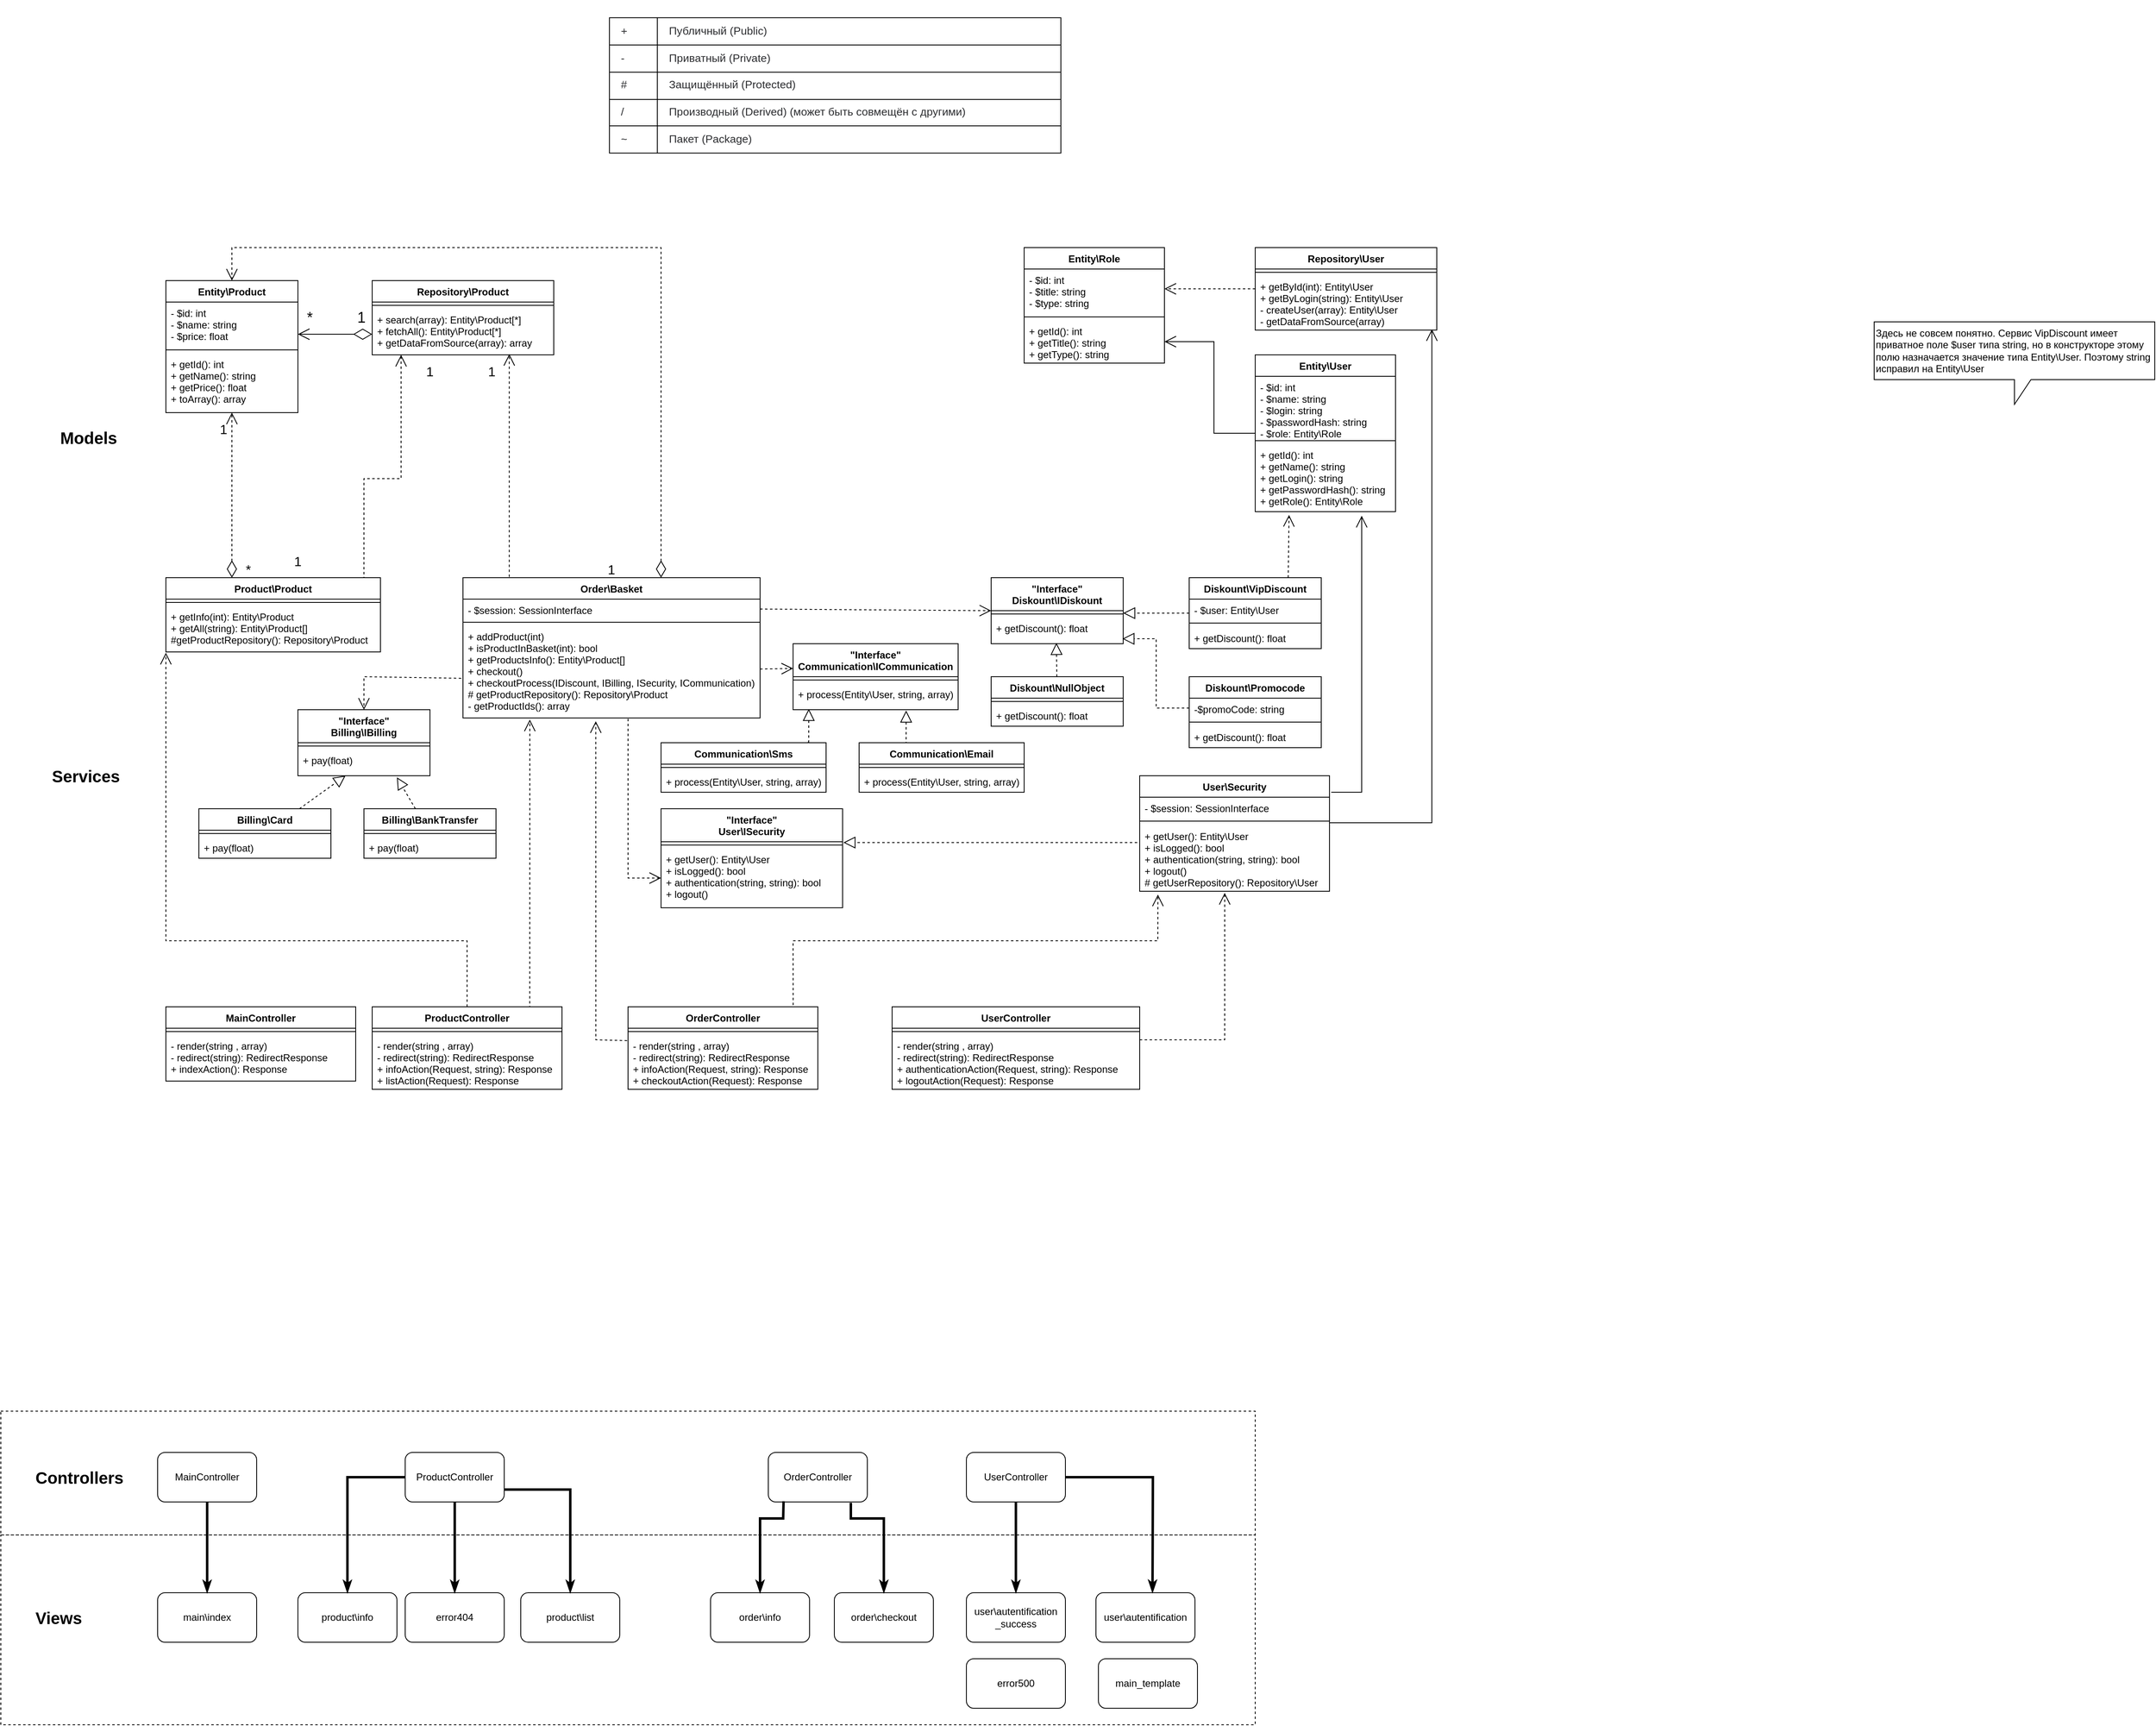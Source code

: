 <mxfile version="14.4.8" type="github">
  <diagram id="F5hbdtVg4_Iovi3qO92n" name="Page-1">
    <mxGraphModel dx="3062" dy="1917" grid="1" gridSize="10" guides="1" tooltips="1" connect="1" arrows="1" fold="1" page="1" pageScale="1" pageWidth="1654" pageHeight="1169" background="#ffffff" math="0" shadow="0">
      <root>
        <mxCell id="0" />
        <mxCell id="1" parent="0" />
        <mxCell id="YyqVSU1BJUX03SP6np1w-134" value="" style="rounded=0;whiteSpace=wrap;html=1;dashed=1;fillColor=none;" parent="1" vertex="1">
          <mxGeometry x="-1600" y="1200" width="1520" height="230" as="geometry" />
        </mxCell>
        <mxCell id="YyqVSU1BJUX03SP6np1w-50" value="" style="group" parent="1" vertex="1" connectable="0">
          <mxGeometry x="-1110" y="1100" width="120" height="60" as="geometry" />
        </mxCell>
        <mxCell id="YyqVSU1BJUX03SP6np1w-51" value="" style="rounded=1;whiteSpace=wrap;html=1;" parent="YyqVSU1BJUX03SP6np1w-50" vertex="1">
          <mxGeometry width="120" height="60" as="geometry" />
        </mxCell>
        <mxCell id="YyqVSU1BJUX03SP6np1w-52" value="ProductController" style="text;html=1;strokeColor=none;fillColor=none;align=center;verticalAlign=middle;whiteSpace=wrap;rounded=0;" parent="YyqVSU1BJUX03SP6np1w-50" vertex="1">
          <mxGeometry width="120" height="60" as="geometry" />
        </mxCell>
        <mxCell id="YyqVSU1BJUX03SP6np1w-54" value="" style="group" parent="1" vertex="1" connectable="0">
          <mxGeometry x="-1410" y="1100" width="120" height="60" as="geometry" />
        </mxCell>
        <mxCell id="YyqVSU1BJUX03SP6np1w-55" value="" style="rounded=1;whiteSpace=wrap;html=1;" parent="YyqVSU1BJUX03SP6np1w-54" vertex="1">
          <mxGeometry width="120" height="60" as="geometry" />
        </mxCell>
        <mxCell id="YyqVSU1BJUX03SP6np1w-56" value="MainController" style="text;html=1;strokeColor=none;fillColor=none;align=center;verticalAlign=middle;whiteSpace=wrap;rounded=0;" parent="YyqVSU1BJUX03SP6np1w-54" vertex="1">
          <mxGeometry width="120" height="60" as="geometry" />
        </mxCell>
        <mxCell id="YyqVSU1BJUX03SP6np1w-57" value="" style="group" parent="1" vertex="1" connectable="0">
          <mxGeometry x="-670" y="1100" width="120" height="60" as="geometry" />
        </mxCell>
        <mxCell id="YyqVSU1BJUX03SP6np1w-58" value="" style="rounded=1;whiteSpace=wrap;html=1;" parent="YyqVSU1BJUX03SP6np1w-57" vertex="1">
          <mxGeometry width="120" height="60" as="geometry" />
        </mxCell>
        <mxCell id="YyqVSU1BJUX03SP6np1w-59" value="OrderController" style="text;html=1;strokeColor=none;fillColor=none;align=center;verticalAlign=middle;whiteSpace=wrap;rounded=0;" parent="YyqVSU1BJUX03SP6np1w-57" vertex="1">
          <mxGeometry width="120" height="60" as="geometry" />
        </mxCell>
        <mxCell id="YyqVSU1BJUX03SP6np1w-60" value="" style="group" parent="1" vertex="1" connectable="0">
          <mxGeometry x="-430" y="1100" width="120" height="60" as="geometry" />
        </mxCell>
        <mxCell id="YyqVSU1BJUX03SP6np1w-61" value="" style="rounded=1;whiteSpace=wrap;html=1;" parent="YyqVSU1BJUX03SP6np1w-60" vertex="1">
          <mxGeometry width="120" height="60" as="geometry" />
        </mxCell>
        <mxCell id="YyqVSU1BJUX03SP6np1w-62" value="UserController" style="text;html=1;strokeColor=none;fillColor=none;align=center;verticalAlign=middle;whiteSpace=wrap;rounded=0;" parent="YyqVSU1BJUX03SP6np1w-60" vertex="1">
          <mxGeometry width="120" height="60" as="geometry" />
        </mxCell>
        <mxCell id="YyqVSU1BJUX03SP6np1w-63" value="" style="group" parent="1" vertex="1" connectable="0">
          <mxGeometry x="-1410" y="1270" width="120" height="60" as="geometry" />
        </mxCell>
        <mxCell id="YyqVSU1BJUX03SP6np1w-64" value="" style="rounded=1;whiteSpace=wrap;html=1;" parent="YyqVSU1BJUX03SP6np1w-63" vertex="1">
          <mxGeometry width="120" height="60" as="geometry" />
        </mxCell>
        <mxCell id="YyqVSU1BJUX03SP6np1w-65" value="main\index" style="text;html=1;strokeColor=none;fillColor=none;align=center;verticalAlign=middle;whiteSpace=wrap;rounded=0;" parent="YyqVSU1BJUX03SP6np1w-63" vertex="1">
          <mxGeometry width="120" height="60" as="geometry" />
        </mxCell>
        <mxCell id="YyqVSU1BJUX03SP6np1w-87" value="" style="group" parent="1" vertex="1" connectable="0">
          <mxGeometry x="-430" y="1350" width="120" height="60" as="geometry" />
        </mxCell>
        <mxCell id="YyqVSU1BJUX03SP6np1w-88" value="" style="rounded=1;whiteSpace=wrap;html=1;" parent="YyqVSU1BJUX03SP6np1w-87" vertex="1">
          <mxGeometry width="120" height="60" as="geometry" />
        </mxCell>
        <mxCell id="YyqVSU1BJUX03SP6np1w-89" value="error500" style="text;html=1;strokeColor=none;fillColor=none;align=center;verticalAlign=middle;whiteSpace=wrap;rounded=0;" parent="YyqVSU1BJUX03SP6np1w-87" vertex="1">
          <mxGeometry width="120" height="60" as="geometry" />
        </mxCell>
        <mxCell id="YyqVSU1BJUX03SP6np1w-90" value="" style="group" parent="1" vertex="1" connectable="0">
          <mxGeometry x="-270" y="1350" width="120" height="60" as="geometry" />
        </mxCell>
        <mxCell id="YyqVSU1BJUX03SP6np1w-91" value="" style="rounded=1;whiteSpace=wrap;html=1;" parent="YyqVSU1BJUX03SP6np1w-90" vertex="1">
          <mxGeometry width="120" height="60" as="geometry" />
        </mxCell>
        <mxCell id="YyqVSU1BJUX03SP6np1w-92" value="main_template" style="text;html=1;strokeColor=none;fillColor=none;align=center;verticalAlign=middle;whiteSpace=wrap;rounded=0;" parent="YyqVSU1BJUX03SP6np1w-90" vertex="1">
          <mxGeometry width="120" height="60" as="geometry" />
        </mxCell>
        <mxCell id="YyqVSU1BJUX03SP6np1w-105" style="edgeStyle=none;rounded=0;orthogonalLoop=1;jettySize=auto;html=1;endArrow=classicThin;endFill=1;strokeWidth=3;" parent="1" source="YyqVSU1BJUX03SP6np1w-56" target="YyqVSU1BJUX03SP6np1w-65" edge="1">
          <mxGeometry relative="1" as="geometry" />
        </mxCell>
        <mxCell id="YyqVSU1BJUX03SP6np1w-69" value="" style="group" parent="1" vertex="1" connectable="0">
          <mxGeometry x="-740" y="1270" width="120" height="60" as="geometry" />
        </mxCell>
        <mxCell id="YyqVSU1BJUX03SP6np1w-70" value="" style="rounded=1;whiteSpace=wrap;html=1;" parent="YyqVSU1BJUX03SP6np1w-69" vertex="1">
          <mxGeometry width="120" height="60" as="geometry" />
        </mxCell>
        <mxCell id="YyqVSU1BJUX03SP6np1w-71" value="order\info" style="text;html=1;strokeColor=none;fillColor=none;align=center;verticalAlign=middle;whiteSpace=wrap;rounded=0;" parent="YyqVSU1BJUX03SP6np1w-69" vertex="1">
          <mxGeometry width="120" height="60" as="geometry" />
        </mxCell>
        <mxCell id="YyqVSU1BJUX03SP6np1w-108" value="" style="group" parent="1" vertex="1" connectable="0">
          <mxGeometry x="-590" y="1270" width="120" height="60" as="geometry" />
        </mxCell>
        <mxCell id="YyqVSU1BJUX03SP6np1w-67" value="" style="rounded=1;whiteSpace=wrap;html=1;" parent="YyqVSU1BJUX03SP6np1w-108" vertex="1">
          <mxGeometry width="120" height="60" as="geometry" />
        </mxCell>
        <mxCell id="YyqVSU1BJUX03SP6np1w-68" value="order\checkout" style="text;html=1;strokeColor=none;fillColor=none;align=center;verticalAlign=middle;whiteSpace=wrap;rounded=0;" parent="YyqVSU1BJUX03SP6np1w-108" vertex="1">
          <mxGeometry width="120" height="60" as="geometry" />
        </mxCell>
        <mxCell id="YyqVSU1BJUX03SP6np1w-109" style="edgeStyle=none;rounded=0;orthogonalLoop=1;jettySize=auto;html=1;endArrow=classicThin;endFill=1;strokeWidth=3;exitX=0.154;exitY=0.986;exitDx=0;exitDy=0;exitPerimeter=0;" parent="1" source="YyqVSU1BJUX03SP6np1w-59" target="YyqVSU1BJUX03SP6np1w-71" edge="1">
          <mxGeometry relative="1" as="geometry">
            <Array as="points">
              <mxPoint x="-652" y="1180" />
              <mxPoint x="-680" y="1180" />
            </Array>
          </mxGeometry>
        </mxCell>
        <mxCell id="YyqVSU1BJUX03SP6np1w-110" style="edgeStyle=none;rounded=0;orthogonalLoop=1;jettySize=auto;html=1;endArrow=classicThin;endFill=1;strokeWidth=3;" parent="1" target="YyqVSU1BJUX03SP6np1w-68" edge="1">
          <mxGeometry relative="1" as="geometry">
            <mxPoint x="-570" y="1161" as="sourcePoint" />
            <Array as="points">
              <mxPoint x="-570" y="1180" />
              <mxPoint x="-530" y="1180" />
            </Array>
          </mxGeometry>
        </mxCell>
        <mxCell id="YyqVSU1BJUX03SP6np1w-114" value="" style="group" parent="1" vertex="1" connectable="0">
          <mxGeometry x="-1110" y="1270" width="120" height="60" as="geometry" />
        </mxCell>
        <mxCell id="YyqVSU1BJUX03SP6np1w-85" value="" style="rounded=1;whiteSpace=wrap;html=1;" parent="YyqVSU1BJUX03SP6np1w-114" vertex="1">
          <mxGeometry width="120" height="60" as="geometry" />
        </mxCell>
        <mxCell id="YyqVSU1BJUX03SP6np1w-86" value="error404" style="text;html=1;strokeColor=none;fillColor=none;align=center;verticalAlign=middle;whiteSpace=wrap;rounded=0;" parent="YyqVSU1BJUX03SP6np1w-114" vertex="1">
          <mxGeometry width="120" height="60" as="geometry" />
        </mxCell>
        <mxCell id="YyqVSU1BJUX03SP6np1w-115" style="edgeStyle=none;rounded=0;orthogonalLoop=1;jettySize=auto;html=1;entryX=0.5;entryY=0;entryDx=0;entryDy=0;endArrow=classicThin;endFill=1;strokeWidth=3;" parent="1" source="YyqVSU1BJUX03SP6np1w-52" target="YyqVSU1BJUX03SP6np1w-86" edge="1">
          <mxGeometry relative="1" as="geometry" />
        </mxCell>
        <mxCell id="YyqVSU1BJUX03SP6np1w-75" value="" style="group" parent="1" vertex="1" connectable="0">
          <mxGeometry x="-1240" y="1270" width="120" height="60" as="geometry" />
        </mxCell>
        <mxCell id="YyqVSU1BJUX03SP6np1w-76" value="" style="rounded=1;whiteSpace=wrap;html=1;" parent="YyqVSU1BJUX03SP6np1w-75" vertex="1">
          <mxGeometry width="120" height="60" as="geometry" />
        </mxCell>
        <mxCell id="YyqVSU1BJUX03SP6np1w-77" value="product\info" style="text;html=1;strokeColor=none;fillColor=none;align=center;verticalAlign=middle;whiteSpace=wrap;rounded=0;" parent="YyqVSU1BJUX03SP6np1w-75" vertex="1">
          <mxGeometry width="120" height="60" as="geometry" />
        </mxCell>
        <mxCell id="YyqVSU1BJUX03SP6np1w-116" value="" style="group" parent="1" vertex="1" connectable="0">
          <mxGeometry x="-970" y="1270" width="120" height="60" as="geometry" />
        </mxCell>
        <mxCell id="YyqVSU1BJUX03SP6np1w-73" value="" style="rounded=1;whiteSpace=wrap;html=1;" parent="YyqVSU1BJUX03SP6np1w-116" vertex="1">
          <mxGeometry width="120" height="60" as="geometry" />
        </mxCell>
        <mxCell id="YyqVSU1BJUX03SP6np1w-74" value="product\list" style="text;html=1;strokeColor=none;fillColor=none;align=center;verticalAlign=middle;whiteSpace=wrap;rounded=0;" parent="YyqVSU1BJUX03SP6np1w-116" vertex="1">
          <mxGeometry width="120" height="60" as="geometry" />
        </mxCell>
        <mxCell id="YyqVSU1BJUX03SP6np1w-117" style="edgeStyle=none;rounded=0;orthogonalLoop=1;jettySize=auto;html=1;entryX=0.5;entryY=0;entryDx=0;entryDy=0;endArrow=classicThin;endFill=1;strokeWidth=3;exitX=0;exitY=0.5;exitDx=0;exitDy=0;" parent="1" source="YyqVSU1BJUX03SP6np1w-52" target="YyqVSU1BJUX03SP6np1w-77" edge="1">
          <mxGeometry relative="1" as="geometry">
            <Array as="points">
              <mxPoint x="-1180" y="1130" />
            </Array>
          </mxGeometry>
        </mxCell>
        <mxCell id="YyqVSU1BJUX03SP6np1w-118" style="edgeStyle=none;rounded=0;orthogonalLoop=1;jettySize=auto;html=1;entryX=0.5;entryY=0;entryDx=0;entryDy=0;endArrow=classicThin;endFill=1;strokeWidth=3;exitX=1;exitY=0.75;exitDx=0;exitDy=0;" parent="1" source="YyqVSU1BJUX03SP6np1w-52" target="YyqVSU1BJUX03SP6np1w-74" edge="1">
          <mxGeometry relative="1" as="geometry">
            <Array as="points">
              <mxPoint x="-910" y="1145" />
            </Array>
          </mxGeometry>
        </mxCell>
        <mxCell id="YyqVSU1BJUX03SP6np1w-81" value="" style="group" parent="1" vertex="1" connectable="0">
          <mxGeometry x="-430" y="1270" width="120" height="60" as="geometry" />
        </mxCell>
        <mxCell id="YyqVSU1BJUX03SP6np1w-82" value="" style="rounded=1;whiteSpace=wrap;html=1;" parent="YyqVSU1BJUX03SP6np1w-81" vertex="1">
          <mxGeometry width="120" height="60" as="geometry" />
        </mxCell>
        <mxCell id="YyqVSU1BJUX03SP6np1w-83" value="user\autentification&lt;br&gt;_success" style="text;html=1;strokeColor=none;fillColor=none;align=center;verticalAlign=middle;whiteSpace=wrap;rounded=0;" parent="YyqVSU1BJUX03SP6np1w-81" vertex="1">
          <mxGeometry width="120" height="60" as="geometry" />
        </mxCell>
        <mxCell id="YyqVSU1BJUX03SP6np1w-120" value="" style="group" parent="1" vertex="1" connectable="0">
          <mxGeometry x="-273" y="1270" width="120" height="60" as="geometry" />
        </mxCell>
        <mxCell id="YyqVSU1BJUX03SP6np1w-79" value="" style="rounded=1;whiteSpace=wrap;html=1;" parent="YyqVSU1BJUX03SP6np1w-120" vertex="1">
          <mxGeometry width="120" height="60" as="geometry" />
        </mxCell>
        <mxCell id="YyqVSU1BJUX03SP6np1w-80" value="user\autentification" style="text;html=1;strokeColor=none;fillColor=none;align=center;verticalAlign=middle;whiteSpace=wrap;rounded=0;" parent="YyqVSU1BJUX03SP6np1w-120" vertex="1">
          <mxGeometry width="120" height="60" as="geometry" />
        </mxCell>
        <mxCell id="YyqVSU1BJUX03SP6np1w-121" style="edgeStyle=none;rounded=0;orthogonalLoop=1;jettySize=auto;html=1;endArrow=classicThin;endFill=1;strokeWidth=3;" parent="1" source="YyqVSU1BJUX03SP6np1w-62" target="YyqVSU1BJUX03SP6np1w-83" edge="1">
          <mxGeometry relative="1" as="geometry" />
        </mxCell>
        <mxCell id="YyqVSU1BJUX03SP6np1w-122" style="edgeStyle=none;rounded=0;orthogonalLoop=1;jettySize=auto;html=1;entryX=0.571;entryY=-0.004;entryDx=0;entryDy=0;entryPerimeter=0;endArrow=classicThin;endFill=1;strokeWidth=3;exitX=1;exitY=0.5;exitDx=0;exitDy=0;" parent="1" source="YyqVSU1BJUX03SP6np1w-62" target="YyqVSU1BJUX03SP6np1w-80" edge="1">
          <mxGeometry relative="1" as="geometry">
            <Array as="points">
              <mxPoint x="-204" y="1130" />
            </Array>
          </mxGeometry>
        </mxCell>
        <mxCell id="YyqVSU1BJUX03SP6np1w-126" value="&lt;blockquote style=&quot;margin: 0 0 0 40px ; border: none ; padding: 0px&quot;&gt;&lt;b&gt;&lt;font style=&quot;font-size: 20px&quot;&gt;Models&lt;/font&gt;&lt;/b&gt;&lt;/blockquote&gt;" style="text;html=1;strokeColor=none;fillColor=none;align=left;verticalAlign=middle;whiteSpace=wrap;rounded=0;dashed=1;" parent="1" vertex="1">
          <mxGeometry x="-1570" y="-140" width="130" height="20" as="geometry" />
        </mxCell>
        <mxCell id="YyqVSU1BJUX03SP6np1w-131" value="&lt;blockquote style=&quot;margin: 0 0 0 40px ; border: none ; padding: 0px&quot;&gt;&lt;b&gt;&lt;font style=&quot;font-size: 20px&quot;&gt;Services&lt;/font&gt;&lt;/b&gt;&lt;/blockquote&gt;" style="text;html=1;strokeColor=none;fillColor=none;align=left;verticalAlign=middle;whiteSpace=wrap;rounded=0;dashed=1;" parent="1" vertex="1">
          <mxGeometry x="-1580" y="270" width="150" height="20" as="geometry" />
        </mxCell>
        <mxCell id="YyqVSU1BJUX03SP6np1w-132" value="" style="rounded=0;whiteSpace=wrap;html=1;dashed=1;fillColor=none;" parent="1" vertex="1">
          <mxGeometry x="-1600" y="1050" width="1520" height="150" as="geometry" />
        </mxCell>
        <mxCell id="YyqVSU1BJUX03SP6np1w-133" value="&lt;blockquote style=&quot;margin: 0 0 0 40px ; border: none ; padding: 0px&quot;&gt;&lt;b&gt;&lt;font style=&quot;font-size: 20px&quot;&gt;Controllers&lt;/font&gt;&lt;/b&gt;&lt;/blockquote&gt;" style="text;html=1;strokeColor=none;fillColor=none;align=left;verticalAlign=middle;whiteSpace=wrap;rounded=0;dashed=1;" parent="1" vertex="1">
          <mxGeometry x="-1600" y="1120" width="170" height="20" as="geometry" />
        </mxCell>
        <mxCell id="YyqVSU1BJUX03SP6np1w-135" value="&lt;blockquote style=&quot;margin: 0 0 0 40px ; border: none ; padding: 0px&quot;&gt;&lt;b&gt;&lt;font style=&quot;font-size: 20px&quot;&gt;Views&lt;/font&gt;&lt;/b&gt;&lt;/blockquote&gt;" style="text;html=1;strokeColor=none;fillColor=none;align=left;verticalAlign=middle;whiteSpace=wrap;rounded=0;dashed=1;" parent="1" vertex="1">
          <mxGeometry x="-1600" y="1290" width="170" height="20" as="geometry" />
        </mxCell>
        <mxCell id="OfdvmskGDhxGMdM6KS_6-6" value="&lt;b style=&quot;font-weight: normal&quot; id=&quot;docs-internal-guid-5830d628-7fff-ab58-462e-a26ca56358f7&quot;&gt;&lt;br&gt;&lt;div dir=&quot;ltr&quot; style=&quot;margin-left: 0pt&quot; align=&quot;left&quot;&gt;&lt;table style=&quot;border: none ; border-collapse: collapse&quot;&gt;&lt;colgroup&gt;&lt;col width=&quot;65&quot;&gt;&lt;col width=&quot;576&quot;&gt;&lt;/colgroup&gt;&lt;tbody&gt;&lt;tr style=&quot;height: 23pt&quot;&gt;&lt;td style=&quot;border-left: solid #000000 0.996pt ; border-right: solid #000000 0.996pt ; border-bottom: solid #000000 0.996pt ; border-top: solid #000000 0.996pt ; vertical-align: top ; padding: 5pt 5pt 5pt 5pt ; overflow: hidden ; overflow-wrap: break-word&quot;&gt;&lt;p dir=&quot;ltr&quot; style=&quot;line-height: 1.38 ; margin-left: 5pt ; text-align: justify ; margin-top: 0pt ; margin-bottom: 0pt&quot;&gt;&lt;span style=&quot;font-size: 10pt; font-family: arial; color: rgb(44, 45, 48); background-color: transparent; font-weight: 400; font-style: normal; font-variant: normal; text-decoration: none; vertical-align: baseline;&quot;&gt;+&lt;/span&gt;&lt;/p&gt;&lt;/td&gt;&lt;td style=&quot;border-left: solid #000000 0.996pt ; border-right: solid #000000 0.996pt ; border-bottom: solid #000000 0.996pt ; border-top: solid #000000 0.996pt ; vertical-align: top ; padding: 5pt 5pt 5pt 5pt ; overflow: hidden ; overflow-wrap: break-word&quot;&gt;&lt;p dir=&quot;ltr&quot; style=&quot;line-height: 1.38 ; margin-left: 5pt ; text-align: justify ; margin-top: 0pt ; margin-bottom: 0pt&quot;&gt;&lt;span style=&quot;font-size: 10pt; font-family: arial; color: rgb(44, 45, 48); background-color: transparent; font-weight: 400; font-style: normal; font-variant: normal; text-decoration: none; vertical-align: baseline;&quot;&gt;Публичный (Public)&lt;/span&gt;&lt;/p&gt;&lt;/td&gt;&lt;/tr&gt;&lt;tr style=&quot;height: 23pt&quot;&gt;&lt;td style=&quot;border-left: solid #000000 0.996pt ; border-right: solid #000000 0.996pt ; border-bottom: solid #000000 0.996pt ; border-top: solid #000000 0.996pt ; vertical-align: top ; padding: 5pt 5pt 5pt 5pt ; overflow: hidden ; overflow-wrap: break-word&quot;&gt;&lt;p dir=&quot;ltr&quot; style=&quot;line-height: 1.38 ; margin-left: 5pt ; text-align: justify ; margin-top: 0pt ; margin-bottom: 0pt&quot;&gt;&lt;span style=&quot;font-size: 10pt; font-family: arial; color: rgb(44, 45, 48); background-color: transparent; font-weight: 400; font-style: normal; font-variant: normal; text-decoration: none; vertical-align: baseline;&quot;&gt;-&lt;/span&gt;&lt;/p&gt;&lt;/td&gt;&lt;td style=&quot;border-left: solid #000000 0.996pt ; border-right: solid #000000 0.996pt ; border-bottom: solid #000000 0.996pt ; border-top: solid #000000 0.996pt ; vertical-align: top ; padding: 5pt 5pt 5pt 5pt ; overflow: hidden ; overflow-wrap: break-word&quot;&gt;&lt;p dir=&quot;ltr&quot; style=&quot;line-height: 1.38 ; margin-left: 5pt ; text-align: justify ; margin-top: 0pt ; margin-bottom: 0pt&quot;&gt;&lt;span style=&quot;font-size: 10pt; font-family: arial; color: rgb(44, 45, 48); background-color: transparent; font-weight: 400; font-style: normal; font-variant: normal; text-decoration: none; vertical-align: baseline;&quot;&gt;Приватный (Private)&lt;/span&gt;&lt;/p&gt;&lt;/td&gt;&lt;/tr&gt;&lt;tr style=&quot;height: 23pt&quot;&gt;&lt;td style=&quot;border-left: solid #000000 0.996pt ; border-right: solid #000000 0.996pt ; border-bottom: solid #000000 0.996pt ; border-top: solid #000000 0.996pt ; vertical-align: top ; padding: 5pt 5pt 5pt 5pt ; overflow: hidden ; overflow-wrap: break-word&quot;&gt;&lt;p dir=&quot;ltr&quot; style=&quot;line-height: 1.38 ; margin-left: 5pt ; text-align: justify ; margin-top: 0pt ; margin-bottom: 0pt&quot;&gt;&lt;span style=&quot;font-size: 10pt; font-family: arial; color: rgb(44, 45, 48); background-color: transparent; font-weight: 400; font-style: normal; font-variant: normal; text-decoration: none; vertical-align: baseline;&quot;&gt;#&lt;/span&gt;&lt;/p&gt;&lt;/td&gt;&lt;td style=&quot;border-left: solid #000000 0.996pt ; border-right: solid #000000 0.996pt ; border-bottom: solid #000000 0.996pt ; border-top: solid #000000 0.996pt ; vertical-align: top ; padding: 5pt 5pt 5pt 5pt ; overflow: hidden ; overflow-wrap: break-word&quot;&gt;&lt;p dir=&quot;ltr&quot; style=&quot;line-height: 1.38 ; margin-left: 5pt ; text-align: justify ; margin-top: 0pt ; margin-bottom: 0pt&quot;&gt;&lt;span style=&quot;font-size: 10pt; font-family: arial; color: rgb(44, 45, 48); background-color: transparent; font-weight: 400; font-style: normal; font-variant: normal; text-decoration: none; vertical-align: baseline;&quot;&gt;Защищённый (Protected)&lt;/span&gt;&lt;/p&gt;&lt;/td&gt;&lt;/tr&gt;&lt;tr style=&quot;height: 23pt&quot;&gt;&lt;td style=&quot;border-left: solid #000000 0.996pt ; border-right: solid #000000 0.996pt ; border-bottom: solid #000000 0.996pt ; border-top: solid #000000 0.996pt ; vertical-align: top ; padding: 5pt 5pt 5pt 5pt ; overflow: hidden ; overflow-wrap: break-word&quot;&gt;&lt;p dir=&quot;ltr&quot; style=&quot;line-height: 1.38 ; margin-left: 5pt ; text-align: justify ; margin-top: 0pt ; margin-bottom: 0pt&quot;&gt;&lt;span style=&quot;font-size: 10pt; font-family: arial; color: rgb(44, 45, 48); background-color: transparent; font-weight: 400; font-style: normal; font-variant: normal; text-decoration: none; vertical-align: baseline;&quot;&gt;/&lt;/span&gt;&lt;/p&gt;&lt;/td&gt;&lt;td style=&quot;border-left: solid #000000 0.996pt ; border-right: solid #000000 0.996pt ; border-bottom: solid #000000 0.996pt ; border-top: solid #000000 0.996pt ; vertical-align: top ; padding: 5pt 5pt 5pt 5pt ; overflow: hidden ; overflow-wrap: break-word&quot;&gt;&lt;p dir=&quot;ltr&quot; style=&quot;line-height: 1.38 ; margin-left: 5pt ; text-align: justify ; margin-top: 0pt ; margin-bottom: 0pt&quot;&gt;&lt;span style=&quot;font-size: 10pt; font-family: arial; color: rgb(44, 45, 48); background-color: transparent; font-weight: 400; font-style: normal; font-variant: normal; text-decoration: none; vertical-align: baseline;&quot;&gt;Производный (Derived) (может быть совмещён с другими)&lt;/span&gt;&lt;/p&gt;&lt;/td&gt;&lt;/tr&gt;&lt;tr style=&quot;height: 23pt&quot;&gt;&lt;td style=&quot;border-left: solid #000000 0.996pt ; border-right: solid #000000 0.996pt ; border-bottom: solid #000000 0.996pt ; border-top: solid #000000 0.996pt ; vertical-align: top ; padding: 5pt 5pt 5pt 5pt ; overflow: hidden ; overflow-wrap: break-word&quot;&gt;&lt;p dir=&quot;ltr&quot; style=&quot;line-height: 1.38 ; margin-left: 5pt ; text-align: justify ; margin-top: 0pt ; margin-bottom: 0pt&quot;&gt;&lt;span style=&quot;font-size: 10pt; font-family: arial; color: rgb(44, 45, 48); background-color: transparent; font-weight: 400; font-style: normal; font-variant: normal; text-decoration: none; vertical-align: baseline;&quot;&gt;~&lt;/span&gt;&lt;/p&gt;&lt;/td&gt;&lt;td style=&quot;border-left: solid #000000 0.996pt ; border-right: solid #000000 0.996pt ; border-bottom: solid #000000 0.996pt ; border-top: solid #000000 0.996pt ; vertical-align: top ; padding: 5pt 5pt 5pt 5pt ; overflow: hidden ; overflow-wrap: break-word&quot;&gt;&lt;p dir=&quot;ltr&quot; style=&quot;line-height: 1.38 ; margin-left: 5pt ; text-align: justify ; margin-top: 0pt ; margin-bottom: 0pt&quot;&gt;&lt;span style=&quot;font-size: 10pt; font-family: arial; color: rgb(44, 45, 48); background-color: transparent; font-weight: 400; font-style: normal; font-variant: normal; text-decoration: none; vertical-align: baseline;&quot;&gt;Пакет (Package)&lt;/span&gt;&lt;/p&gt;&lt;/td&gt;&lt;/tr&gt;&lt;/tbody&gt;&lt;/table&gt;&lt;/div&gt;&lt;/b&gt;" style="text;whiteSpace=wrap;html=1;" parent="1" vertex="1">
          <mxGeometry x="-865" y="-660" width="550" height="190" as="geometry" />
        </mxCell>
        <mxCell id="OfdvmskGDhxGMdM6KS_6-17" value="1" style="edgeStyle=elbowEdgeStyle;rounded=0;orthogonalLoop=1;jettySize=auto;html=1;startArrow=diamondThin;startFill=0;startSize=20;sourcePerimeterSpacing=0;endArrow=open;endFill=0;endSize=12;strokeWidth=1;noLabel=1;fontColor=none;" parent="1" source="OfdvmskGDhxGMdM6KS_6-12" target="OfdvmskGDhxGMdM6KS_6-2" edge="1">
          <mxGeometry relative="1" as="geometry">
            <Array as="points">
              <mxPoint x="-1200" y="-255" />
            </Array>
          </mxGeometry>
        </mxCell>
        <mxCell id="TvS6yxpVSgVdmb5_EOR--7" style="edgeStyle=elbowEdgeStyle;rounded=0;orthogonalLoop=1;jettySize=auto;html=1;dashed=1;endArrow=open;endFill=0;endSize=12;" edge="1" parent="1" source="TvS6yxpVSgVdmb5_EOR--3" target="OfdvmskGDhxGMdM6KS_6-23">
          <mxGeometry relative="1" as="geometry">
            <Array as="points">
              <mxPoint x="-80" y="-307" />
            </Array>
          </mxGeometry>
        </mxCell>
        <mxCell id="TvS6yxpVSgVdmb5_EOR--11" style="edgeStyle=orthogonalEdgeStyle;rounded=0;orthogonalLoop=1;jettySize=auto;html=1;endArrow=open;endFill=0;endSize=12;dashed=1;exitX=0.923;exitY=0.022;exitDx=0;exitDy=0;exitPerimeter=0;" edge="1" parent="1" source="TvS6yxpVSgVdmb5_EOR--8" target="OfdvmskGDhxGMdM6KS_6-15">
          <mxGeometry relative="1" as="geometry">
            <mxPoint x="-1119" y="-160" as="targetPoint" />
            <Array as="points">
              <mxPoint x="-1160" y="-80" />
              <mxPoint x="-1115" y="-80" />
            </Array>
          </mxGeometry>
        </mxCell>
        <mxCell id="TvS6yxpVSgVdmb5_EOR--14" value="" style="group" vertex="1" connectable="0" parent="1">
          <mxGeometry x="-1400" y="10" width="260" height="120" as="geometry" />
        </mxCell>
        <mxCell id="TvS6yxpVSgVdmb5_EOR--8" value="Product\Product" style="swimlane;fontStyle=1;align=center;verticalAlign=top;childLayout=stackLayout;horizontal=1;startSize=26;horizontalStack=0;resizeParent=1;resizeParentMax=0;resizeLast=0;collapsible=1;marginBottom=0;fontColor=none;" vertex="1" parent="TvS6yxpVSgVdmb5_EOR--14">
          <mxGeometry y="30" width="260" height="90" as="geometry">
            <mxRectangle x="-1130" y="-42" width="150" height="26" as="alternateBounds" />
          </mxGeometry>
        </mxCell>
        <mxCell id="TvS6yxpVSgVdmb5_EOR--9" value="" style="line;strokeWidth=1;fillColor=none;align=left;verticalAlign=middle;spacingTop=-1;spacingLeft=3;spacingRight=3;rotatable=0;labelPosition=right;points=[];portConstraint=eastwest;" vertex="1" parent="TvS6yxpVSgVdmb5_EOR--8">
          <mxGeometry y="26" width="260" height="8" as="geometry" />
        </mxCell>
        <mxCell id="TvS6yxpVSgVdmb5_EOR--10" value="+ getInfo(int): Entity\Product&#xa;+ getAll(string): Entity\Product[]&#xa;#getProductRepository(): Repository\Product" style="text;strokeColor=none;fillColor=none;align=left;verticalAlign=top;spacingLeft=4;spacingRight=4;overflow=hidden;rotatable=0;points=[[0,0.5],[1,0.5]];portConstraint=eastwest;" vertex="1" parent="TvS6yxpVSgVdmb5_EOR--8">
          <mxGeometry y="34" width="260" height="56" as="geometry" />
        </mxCell>
        <mxCell id="TvS6yxpVSgVdmb5_EOR--12" value="&lt;font style=&quot;font-size: 16px&quot;&gt;1&lt;/font&gt;" style="text;html=1;strokeColor=none;fillColor=none;align=center;verticalAlign=middle;whiteSpace=wrap;rounded=0;" vertex="1" parent="TvS6yxpVSgVdmb5_EOR--14">
          <mxGeometry x="140" width="40" height="20" as="geometry" />
        </mxCell>
        <mxCell id="TvS6yxpVSgVdmb5_EOR--44" value="&lt;font style=&quot;font-size: 16px&quot;&gt;*&lt;/font&gt;" style="text;html=1;strokeColor=none;fillColor=none;align=center;verticalAlign=middle;whiteSpace=wrap;rounded=0;" vertex="1" parent="TvS6yxpVSgVdmb5_EOR--14">
          <mxGeometry x="80" y="10" width="40" height="20" as="geometry" />
        </mxCell>
        <mxCell id="TvS6yxpVSgVdmb5_EOR--15" value="" style="group" vertex="1" connectable="0" parent="1">
          <mxGeometry x="-1170" y="-320" width="240" height="120" as="geometry" />
        </mxCell>
        <mxCell id="OfdvmskGDhxGMdM6KS_6-12" value="Repository\Product" style="swimlane;fontStyle=1;align=center;verticalAlign=top;childLayout=stackLayout;horizontal=1;startSize=26;horizontalStack=0;resizeParent=1;resizeParentMax=0;resizeLast=0;collapsible=1;marginBottom=0;fontColor=none;" parent="TvS6yxpVSgVdmb5_EOR--15" vertex="1">
          <mxGeometry x="20" width="220" height="90" as="geometry">
            <mxRectangle x="-1130" y="-42" width="150" height="26" as="alternateBounds" />
          </mxGeometry>
        </mxCell>
        <mxCell id="OfdvmskGDhxGMdM6KS_6-14" value="" style="line;strokeWidth=1;fillColor=none;align=left;verticalAlign=middle;spacingTop=-1;spacingLeft=3;spacingRight=3;rotatable=0;labelPosition=right;points=[];portConstraint=eastwest;" parent="OfdvmskGDhxGMdM6KS_6-12" vertex="1">
          <mxGeometry y="26" width="220" height="8" as="geometry" />
        </mxCell>
        <mxCell id="OfdvmskGDhxGMdM6KS_6-15" value="+ search(array): Entity\Product[*]&#xa;+ fetchAll(): Entity\Product[*]&#xa;+ getDataFromSource(array): array" style="text;strokeColor=none;fillColor=none;align=left;verticalAlign=top;spacingLeft=4;spacingRight=4;overflow=hidden;rotatable=0;points=[[0,0.5],[1,0.5]];portConstraint=eastwest;" parent="OfdvmskGDhxGMdM6KS_6-12" vertex="1">
          <mxGeometry y="34" width="220" height="56" as="geometry" />
        </mxCell>
        <mxCell id="TvS6yxpVSgVdmb5_EOR--2" value="&lt;font style=&quot;font-size: 18px&quot;&gt;1&lt;/font&gt;" style="text;html=1;strokeColor=none;fillColor=none;align=left;verticalAlign=middle;whiteSpace=wrap;rounded=0;" vertex="1" parent="TvS6yxpVSgVdmb5_EOR--15">
          <mxGeometry y="35" width="20" height="20" as="geometry" />
        </mxCell>
        <mxCell id="TvS6yxpVSgVdmb5_EOR--13" value="&lt;font style=&quot;font-size: 16px&quot;&gt;1&lt;/font&gt;" style="text;html=1;strokeColor=none;fillColor=none;align=center;verticalAlign=middle;whiteSpace=wrap;rounded=0;" vertex="1" parent="TvS6yxpVSgVdmb5_EOR--15">
          <mxGeometry x="70" y="100" width="40" height="20" as="geometry" />
        </mxCell>
        <mxCell id="TvS6yxpVSgVdmb5_EOR--55" value="&lt;font style=&quot;font-size: 16px&quot;&gt;1&lt;/font&gt;" style="text;html=1;strokeColor=none;fillColor=none;align=center;verticalAlign=middle;whiteSpace=wrap;rounded=0;" vertex="1" parent="TvS6yxpVSgVdmb5_EOR--15">
          <mxGeometry x="150" y="100" width="30" height="20" as="geometry" />
        </mxCell>
        <mxCell id="TvS6yxpVSgVdmb5_EOR--16" value="" style="group" vertex="1" connectable="0" parent="1">
          <mxGeometry x="-1400" y="-320" width="180" height="160" as="geometry" />
        </mxCell>
        <mxCell id="OfdvmskGDhxGMdM6KS_6-2" value="Entity\Product" style="swimlane;fontStyle=1;align=center;verticalAlign=top;childLayout=stackLayout;horizontal=1;startSize=26;horizontalStack=0;resizeParent=1;resizeParentMax=0;resizeLast=0;collapsible=1;marginBottom=0;" parent="TvS6yxpVSgVdmb5_EOR--16" vertex="1">
          <mxGeometry width="160" height="160" as="geometry">
            <mxRectangle x="-1360" y="-40" width="120" height="26" as="alternateBounds" />
          </mxGeometry>
        </mxCell>
        <mxCell id="OfdvmskGDhxGMdM6KS_6-3" value="- $id: int&#xa;- $name: string&#xa;- $price: float&#xa;" style="text;strokeColor=none;fillColor=none;align=left;verticalAlign=top;spacingLeft=4;spacingRight=4;overflow=hidden;rotatable=0;points=[[0,0.5],[1,0.5]];portConstraint=eastwest;" parent="OfdvmskGDhxGMdM6KS_6-2" vertex="1">
          <mxGeometry y="26" width="160" height="54" as="geometry" />
        </mxCell>
        <mxCell id="OfdvmskGDhxGMdM6KS_6-4" value="" style="line;strokeWidth=1;fillColor=none;align=left;verticalAlign=middle;spacingTop=-1;spacingLeft=3;spacingRight=3;rotatable=0;labelPosition=right;points=[];portConstraint=eastwest;" parent="OfdvmskGDhxGMdM6KS_6-2" vertex="1">
          <mxGeometry y="80" width="160" height="8" as="geometry" />
        </mxCell>
        <mxCell id="OfdvmskGDhxGMdM6KS_6-5" value="+ getId(): int&#xa;+ getName(): string&#xa;+ getPrice(): float&#xa;+ toArray(): array" style="text;strokeColor=none;fillColor=none;align=left;verticalAlign=top;spacingLeft=4;spacingRight=4;overflow=hidden;rotatable=0;points=[[0,0.5],[1,0.5]];portConstraint=eastwest;" parent="OfdvmskGDhxGMdM6KS_6-2" vertex="1">
          <mxGeometry y="88" width="160" height="72" as="geometry" />
        </mxCell>
        <mxCell id="TvS6yxpVSgVdmb5_EOR--1" value="&lt;font style=&quot;font-size: 18px&quot;&gt;*&lt;/font&gt;" style="text;html=1;strokeColor=none;fillColor=none;align=right;verticalAlign=middle;whiteSpace=wrap;rounded=0;" vertex="1" parent="TvS6yxpVSgVdmb5_EOR--16">
          <mxGeometry x="160" y="35" width="20" height="20" as="geometry" />
        </mxCell>
        <mxCell id="TvS6yxpVSgVdmb5_EOR--42" style="edgeStyle=none;rounded=0;orthogonalLoop=1;jettySize=auto;html=1;dashed=1;endArrow=block;endFill=0;endSize=12;" edge="1" parent="1" source="TvS6yxpVSgVdmb5_EOR--28" target="TvS6yxpVSgVdmb5_EOR--37">
          <mxGeometry relative="1" as="geometry" />
        </mxCell>
        <mxCell id="TvS6yxpVSgVdmb5_EOR--28" value="Billing\Card" style="swimlane;fontStyle=1;align=center;verticalAlign=top;childLayout=stackLayout;horizontal=1;startSize=26;horizontalStack=0;resizeParent=1;resizeParentMax=0;resizeLast=0;collapsible=1;marginBottom=0;fontColor=none;" vertex="1" parent="1">
          <mxGeometry x="-1360" y="320" width="160" height="60" as="geometry">
            <mxRectangle x="-1130" y="-42" width="150" height="26" as="alternateBounds" />
          </mxGeometry>
        </mxCell>
        <mxCell id="TvS6yxpVSgVdmb5_EOR--29" value="" style="line;strokeWidth=1;fillColor=none;align=left;verticalAlign=middle;spacingTop=-1;spacingLeft=3;spacingRight=3;rotatable=0;labelPosition=right;points=[];portConstraint=eastwest;" vertex="1" parent="TvS6yxpVSgVdmb5_EOR--28">
          <mxGeometry y="26" width="160" height="8" as="geometry" />
        </mxCell>
        <mxCell id="TvS6yxpVSgVdmb5_EOR--30" value="+ pay(float)" style="text;strokeColor=none;fillColor=none;align=left;verticalAlign=top;spacingLeft=4;spacingRight=4;overflow=hidden;rotatable=0;points=[[0,0.5],[1,0.5]];portConstraint=eastwest;" vertex="1" parent="TvS6yxpVSgVdmb5_EOR--28">
          <mxGeometry y="34" width="160" height="26" as="geometry" />
        </mxCell>
        <mxCell id="TvS6yxpVSgVdmb5_EOR--41" style="edgeStyle=none;rounded=0;orthogonalLoop=1;jettySize=auto;html=1;entryX=0.75;entryY=1.063;entryDx=0;entryDy=0;dashed=1;endArrow=block;endFill=0;endSize=12;entryPerimeter=0;" edge="1" parent="1" source="TvS6yxpVSgVdmb5_EOR--32" target="TvS6yxpVSgVdmb5_EOR--37">
          <mxGeometry relative="1" as="geometry" />
        </mxCell>
        <mxCell id="TvS6yxpVSgVdmb5_EOR--32" value="Billing\BankTransfer" style="swimlane;fontStyle=1;align=center;verticalAlign=top;childLayout=stackLayout;horizontal=1;startSize=26;horizontalStack=0;resizeParent=1;resizeParentMax=0;resizeLast=0;collapsible=1;marginBottom=0;fontColor=none;" vertex="1" parent="1">
          <mxGeometry x="-1160" y="320" width="160" height="60" as="geometry">
            <mxRectangle x="-1130" y="-42" width="150" height="26" as="alternateBounds" />
          </mxGeometry>
        </mxCell>
        <mxCell id="TvS6yxpVSgVdmb5_EOR--33" value="" style="line;strokeWidth=1;fillColor=none;align=left;verticalAlign=middle;spacingTop=-1;spacingLeft=3;spacingRight=3;rotatable=0;labelPosition=right;points=[];portConstraint=eastwest;" vertex="1" parent="TvS6yxpVSgVdmb5_EOR--32">
          <mxGeometry y="26" width="160" height="8" as="geometry" />
        </mxCell>
        <mxCell id="TvS6yxpVSgVdmb5_EOR--34" value="+ pay(float)" style="text;strokeColor=none;fillColor=none;align=left;verticalAlign=top;spacingLeft=4;spacingRight=4;overflow=hidden;rotatable=0;points=[[0,0.5],[1,0.5]];portConstraint=eastwest;" vertex="1" parent="TvS6yxpVSgVdmb5_EOR--32">
          <mxGeometry y="34" width="160" height="26" as="geometry" />
        </mxCell>
        <mxCell id="TvS6yxpVSgVdmb5_EOR--35" value="&quot;Interface&quot;&#xa;Billing\IBilling" style="swimlane;fontStyle=1;align=center;verticalAlign=top;childLayout=stackLayout;horizontal=1;startSize=40;horizontalStack=0;resizeParent=1;resizeParentMax=0;resizeLast=0;collapsible=1;marginBottom=0;fontColor=none;" vertex="1" parent="1">
          <mxGeometry x="-1240" y="200" width="160" height="80" as="geometry">
            <mxRectangle x="-1130" y="-42" width="150" height="26" as="alternateBounds" />
          </mxGeometry>
        </mxCell>
        <mxCell id="TvS6yxpVSgVdmb5_EOR--36" value="" style="line;strokeWidth=1;fillColor=none;align=left;verticalAlign=middle;spacingTop=-1;spacingLeft=3;spacingRight=3;rotatable=0;labelPosition=right;points=[];portConstraint=eastwest;" vertex="1" parent="TvS6yxpVSgVdmb5_EOR--35">
          <mxGeometry y="40" width="160" height="8" as="geometry" />
        </mxCell>
        <mxCell id="TvS6yxpVSgVdmb5_EOR--37" value="+ pay(float)" style="text;strokeColor=none;fillColor=none;align=left;verticalAlign=top;spacingLeft=4;spacingRight=4;overflow=hidden;rotatable=0;points=[[0,0.5],[1,0.5]];portConstraint=eastwest;" vertex="1" parent="TvS6yxpVSgVdmb5_EOR--35">
          <mxGeometry y="48" width="160" height="32" as="geometry" />
        </mxCell>
        <mxCell id="TvS6yxpVSgVdmb5_EOR--43" style="edgeStyle=elbowEdgeStyle;rounded=0;orthogonalLoop=1;jettySize=auto;html=1;dashed=1;endArrow=open;endFill=0;endSize=12;startArrow=diamondThin;startFill=0;startSize=18;" edge="1" parent="1" source="TvS6yxpVSgVdmb5_EOR--8" target="OfdvmskGDhxGMdM6KS_6-5">
          <mxGeometry relative="1" as="geometry" />
        </mxCell>
        <mxCell id="TvS6yxpVSgVdmb5_EOR--45" value="&lt;font style=&quot;font-size: 16px&quot;&gt;1&lt;/font&gt;" style="text;html=1;strokeColor=none;fillColor=none;align=center;verticalAlign=middle;whiteSpace=wrap;rounded=0;" vertex="1" parent="1">
          <mxGeometry x="-1350" y="-150" width="40" height="20" as="geometry" />
        </mxCell>
        <mxCell id="TvS6yxpVSgVdmb5_EOR--53" style="edgeStyle=orthogonalEdgeStyle;rounded=0;orthogonalLoop=1;jettySize=auto;html=1;entryX=0.755;entryY=0.982;entryDx=0;entryDy=0;entryPerimeter=0;dashed=1;startArrow=none;startFill=0;startSize=18;endArrow=open;endFill=0;endSize=12;exitX=0.147;exitY=0.012;exitDx=0;exitDy=0;exitPerimeter=0;" edge="1" parent="1" source="TvS6yxpVSgVdmb5_EOR--48" target="OfdvmskGDhxGMdM6KS_6-15">
          <mxGeometry relative="1" as="geometry">
            <mxPoint x="-970" y="-70" as="sourcePoint" />
            <Array as="points">
              <mxPoint x="-984" y="42" />
            </Array>
          </mxGeometry>
        </mxCell>
        <mxCell id="TvS6yxpVSgVdmb5_EOR--56" style="edgeStyle=orthogonalEdgeStyle;rounded=0;orthogonalLoop=1;jettySize=auto;html=1;entryX=0.5;entryY=0;entryDx=0;entryDy=0;dashed=1;startArrow=diamondThin;startFill=0;startSize=18;endArrow=open;endFill=0;endSize=12;" edge="1" parent="1" target="OfdvmskGDhxGMdM6KS_6-2">
          <mxGeometry relative="1" as="geometry">
            <mxPoint x="-800" y="40" as="sourcePoint" />
            <Array as="points">
              <mxPoint x="-800" y="-360" />
              <mxPoint x="-1320" y="-360" />
            </Array>
          </mxGeometry>
        </mxCell>
        <mxCell id="TvS6yxpVSgVdmb5_EOR--105" style="edgeStyle=none;rounded=0;orthogonalLoop=1;jettySize=auto;html=1;entryX=0.5;entryY=0;entryDx=0;entryDy=0;dashed=1;startArrow=none;startFill=0;startSize=18;endArrow=open;endFill=0;endSize=12;exitX=-0.006;exitY=0.571;exitDx=0;exitDy=0;exitPerimeter=0;" edge="1" parent="1" source="TvS6yxpVSgVdmb5_EOR--51" target="TvS6yxpVSgVdmb5_EOR--35">
          <mxGeometry relative="1" as="geometry">
            <Array as="points">
              <mxPoint x="-1160" y="160" />
            </Array>
          </mxGeometry>
        </mxCell>
        <mxCell id="TvS6yxpVSgVdmb5_EOR--116" style="edgeStyle=none;rounded=0;orthogonalLoop=1;jettySize=auto;html=1;entryX=0;entryY=0.5;entryDx=0;entryDy=0;dashed=1;startArrow=none;startFill=0;startSize=18;endArrow=open;endFill=0;endSize=12;" edge="1" parent="1" target="TvS6yxpVSgVdmb5_EOR--111">
          <mxGeometry relative="1" as="geometry">
            <mxPoint x="-840" y="211" as="sourcePoint" />
            <Array as="points">
              <mxPoint x="-840" y="404" />
            </Array>
          </mxGeometry>
        </mxCell>
        <mxCell id="TvS6yxpVSgVdmb5_EOR--48" value="Order\Basket" style="swimlane;fontStyle=1;align=center;verticalAlign=top;childLayout=stackLayout;horizontal=1;startSize=26;horizontalStack=0;resizeParent=1;resizeParentMax=0;resizeLast=0;collapsible=1;marginBottom=0;" vertex="1" parent="1">
          <mxGeometry x="-1040" y="40" width="360" height="170" as="geometry">
            <mxRectangle x="-1360" y="-40" width="120" height="26" as="alternateBounds" />
          </mxGeometry>
        </mxCell>
        <mxCell id="TvS6yxpVSgVdmb5_EOR--49" value="- $session: SessionInterface" style="text;strokeColor=none;fillColor=none;align=left;verticalAlign=top;spacingLeft=4;spacingRight=4;overflow=hidden;rotatable=0;points=[[0,0.5],[1,0.5]];portConstraint=eastwest;" vertex="1" parent="TvS6yxpVSgVdmb5_EOR--48">
          <mxGeometry y="26" width="360" height="24" as="geometry" />
        </mxCell>
        <mxCell id="TvS6yxpVSgVdmb5_EOR--50" value="" style="line;strokeWidth=1;fillColor=none;align=left;verticalAlign=middle;spacingTop=-1;spacingLeft=3;spacingRight=3;rotatable=0;labelPosition=right;points=[];portConstraint=eastwest;" vertex="1" parent="TvS6yxpVSgVdmb5_EOR--48">
          <mxGeometry y="50" width="360" height="8" as="geometry" />
        </mxCell>
        <mxCell id="TvS6yxpVSgVdmb5_EOR--51" value="+ addProduct(int)&#xa;+ isProductInBasket(int): bool&#xa;+ getProductsInfo(): Entity\Product[]&#xa;+ checkout()&#xa;+ checkoutProcess(IDiscount, IBilling, ISecurity, ICommunication)&#xa;# getProductRepository(): Repository\Product&#xa;- getProductIds(): array" style="text;strokeColor=none;fillColor=none;align=left;verticalAlign=top;spacingLeft=4;spacingRight=4;overflow=hidden;rotatable=0;points=[[0,0.5],[1,0.5]];portConstraint=eastwest;" vertex="1" parent="TvS6yxpVSgVdmb5_EOR--48">
          <mxGeometry y="58" width="360" height="112" as="geometry" />
        </mxCell>
        <mxCell id="TvS6yxpVSgVdmb5_EOR--54" value="&lt;font style=&quot;font-size: 16px&quot;&gt;1&lt;/font&gt;" style="text;html=1;strokeColor=none;fillColor=none;align=center;verticalAlign=middle;whiteSpace=wrap;rounded=0;" vertex="1" parent="1">
          <mxGeometry x="-880" y="20" width="40" height="20" as="geometry" />
        </mxCell>
        <mxCell id="TvS6yxpVSgVdmb5_EOR--60" style="edgeStyle=orthogonalEdgeStyle;rounded=0;orthogonalLoop=1;jettySize=auto;html=1;dashed=1;endArrow=block;endFill=0;endSize=12;exitX=0.89;exitY=-0.017;exitDx=0;exitDy=0;exitPerimeter=0;entryX=0.095;entryY=0.969;entryDx=0;entryDy=0;entryPerimeter=0;" edge="1" parent="1" source="TvS6yxpVSgVdmb5_EOR--61" target="TvS6yxpVSgVdmb5_EOR--70">
          <mxGeometry relative="1" as="geometry" />
        </mxCell>
        <mxCell id="TvS6yxpVSgVdmb5_EOR--61" value="Communication\Sms" style="swimlane;fontStyle=1;align=center;verticalAlign=top;childLayout=stackLayout;horizontal=1;startSize=26;horizontalStack=0;resizeParent=1;resizeParentMax=0;resizeLast=0;collapsible=1;marginBottom=0;fontColor=none;" vertex="1" parent="1">
          <mxGeometry x="-800" y="240" width="200" height="60" as="geometry">
            <mxRectangle x="-1130" y="-42" width="150" height="26" as="alternateBounds" />
          </mxGeometry>
        </mxCell>
        <mxCell id="TvS6yxpVSgVdmb5_EOR--62" value="" style="line;strokeWidth=1;fillColor=none;align=left;verticalAlign=middle;spacingTop=-1;spacingLeft=3;spacingRight=3;rotatable=0;labelPosition=right;points=[];portConstraint=eastwest;" vertex="1" parent="TvS6yxpVSgVdmb5_EOR--61">
          <mxGeometry y="26" width="200" height="8" as="geometry" />
        </mxCell>
        <mxCell id="TvS6yxpVSgVdmb5_EOR--63" value="+ process(Entity\User, string, array)" style="text;strokeColor=none;fillColor=none;align=left;verticalAlign=top;spacingLeft=4;spacingRight=4;overflow=hidden;rotatable=0;points=[[0,0.5],[1,0.5]];portConstraint=eastwest;" vertex="1" parent="TvS6yxpVSgVdmb5_EOR--61">
          <mxGeometry y="34" width="200" height="26" as="geometry" />
        </mxCell>
        <mxCell id="TvS6yxpVSgVdmb5_EOR--98" style="edgeStyle=orthogonalEdgeStyle;rounded=0;orthogonalLoop=1;jettySize=auto;html=1;entryX=0.685;entryY=1.031;entryDx=0;entryDy=0;entryPerimeter=0;dashed=1;startArrow=none;startFill=0;startSize=18;endArrow=block;endFill=0;endSize=12;exitX=0.285;exitY=0.033;exitDx=0;exitDy=0;exitPerimeter=0;" edge="1" parent="1" source="TvS6yxpVSgVdmb5_EOR--65" target="TvS6yxpVSgVdmb5_EOR--70">
          <mxGeometry relative="1" as="geometry" />
        </mxCell>
        <mxCell id="TvS6yxpVSgVdmb5_EOR--65" value="Communication\Email" style="swimlane;fontStyle=1;align=center;verticalAlign=top;childLayout=stackLayout;horizontal=1;startSize=26;horizontalStack=0;resizeParent=1;resizeParentMax=0;resizeLast=0;collapsible=1;marginBottom=0;fontColor=none;" vertex="1" parent="1">
          <mxGeometry x="-560" y="240" width="200" height="60" as="geometry">
            <mxRectangle x="-1130" y="-42" width="150" height="26" as="alternateBounds" />
          </mxGeometry>
        </mxCell>
        <mxCell id="TvS6yxpVSgVdmb5_EOR--66" value="" style="line;strokeWidth=1;fillColor=none;align=left;verticalAlign=middle;spacingTop=-1;spacingLeft=3;spacingRight=3;rotatable=0;labelPosition=right;points=[];portConstraint=eastwest;" vertex="1" parent="TvS6yxpVSgVdmb5_EOR--65">
          <mxGeometry y="26" width="200" height="8" as="geometry" />
        </mxCell>
        <mxCell id="TvS6yxpVSgVdmb5_EOR--67" value="+ process(Entity\User, string, array)" style="text;strokeColor=none;fillColor=none;align=left;verticalAlign=top;spacingLeft=4;spacingRight=4;overflow=hidden;rotatable=0;points=[[0,0.5],[1,0.5]];portConstraint=eastwest;" vertex="1" parent="TvS6yxpVSgVdmb5_EOR--65">
          <mxGeometry y="34" width="200" height="26" as="geometry" />
        </mxCell>
        <mxCell id="TvS6yxpVSgVdmb5_EOR--68" value="&quot;Interface&quot;&#xa;Communication\ICommunication" style="swimlane;fontStyle=1;align=center;verticalAlign=top;childLayout=stackLayout;horizontal=1;startSize=40;horizontalStack=0;resizeParent=1;resizeParentMax=0;resizeLast=0;collapsible=1;marginBottom=0;fontColor=none;" vertex="1" parent="1">
          <mxGeometry x="-640" y="120" width="200" height="80" as="geometry">
            <mxRectangle x="-1130" y="-42" width="150" height="26" as="alternateBounds" />
          </mxGeometry>
        </mxCell>
        <mxCell id="TvS6yxpVSgVdmb5_EOR--69" value="" style="line;strokeWidth=1;fillColor=none;align=left;verticalAlign=middle;spacingTop=-1;spacingLeft=3;spacingRight=3;rotatable=0;labelPosition=right;points=[];portConstraint=eastwest;" vertex="1" parent="TvS6yxpVSgVdmb5_EOR--68">
          <mxGeometry y="40" width="200" height="8" as="geometry" />
        </mxCell>
        <mxCell id="TvS6yxpVSgVdmb5_EOR--70" value="+ process(Entity\User, string, array)" style="text;strokeColor=none;fillColor=none;align=left;verticalAlign=top;spacingLeft=4;spacingRight=4;overflow=hidden;rotatable=0;points=[[0,0.5],[1,0.5]];portConstraint=eastwest;" vertex="1" parent="TvS6yxpVSgVdmb5_EOR--68">
          <mxGeometry y="48" width="200" height="32" as="geometry" />
        </mxCell>
        <mxCell id="TvS6yxpVSgVdmb5_EOR--104" style="edgeStyle=elbowEdgeStyle;rounded=0;orthogonalLoop=1;jettySize=auto;html=1;entryX=0.994;entryY=0.813;entryDx=0;entryDy=0;entryPerimeter=0;dashed=1;startArrow=none;startFill=0;startSize=18;endArrow=block;endFill=0;endSize=12;exitX=0;exitY=0.5;exitDx=0;exitDy=0;" edge="1" parent="1" source="TvS6yxpVSgVdmb5_EOR--88" target="TvS6yxpVSgVdmb5_EOR--84">
          <mxGeometry relative="1" as="geometry">
            <Array as="points">
              <mxPoint x="-200" y="160" />
            </Array>
          </mxGeometry>
        </mxCell>
        <mxCell id="TvS6yxpVSgVdmb5_EOR--75" value="Diskount\Promocode" style="swimlane;fontStyle=1;align=center;verticalAlign=top;childLayout=stackLayout;horizontal=1;startSize=26;horizontalStack=0;resizeParent=1;resizeParentMax=0;resizeLast=0;collapsible=1;marginBottom=0;fontColor=none;" vertex="1" parent="1">
          <mxGeometry x="-160" y="160" width="160" height="86" as="geometry">
            <mxRectangle x="-1130" y="-42" width="150" height="26" as="alternateBounds" />
          </mxGeometry>
        </mxCell>
        <mxCell id="TvS6yxpVSgVdmb5_EOR--88" value="-$promoCode: string&#xa;" style="text;strokeColor=none;fillColor=none;align=left;verticalAlign=top;spacingLeft=4;spacingRight=4;overflow=hidden;rotatable=0;points=[[0,0.5],[1,0.5]];portConstraint=eastwest;" vertex="1" parent="TvS6yxpVSgVdmb5_EOR--75">
          <mxGeometry y="26" width="160" height="24" as="geometry" />
        </mxCell>
        <mxCell id="TvS6yxpVSgVdmb5_EOR--76" value="" style="line;strokeWidth=1;fillColor=none;align=left;verticalAlign=middle;spacingTop=-1;spacingLeft=3;spacingRight=3;rotatable=0;labelPosition=right;points=[];portConstraint=eastwest;" vertex="1" parent="TvS6yxpVSgVdmb5_EOR--75">
          <mxGeometry y="50" width="160" height="10" as="geometry" />
        </mxCell>
        <mxCell id="TvS6yxpVSgVdmb5_EOR--77" value="+ getDiscount(): float" style="text;strokeColor=none;fillColor=none;align=left;verticalAlign=top;spacingLeft=4;spacingRight=4;overflow=hidden;rotatable=0;points=[[0,0.5],[1,0.5]];portConstraint=eastwest;" vertex="1" parent="TvS6yxpVSgVdmb5_EOR--75">
          <mxGeometry y="60" width="160" height="26" as="geometry" />
        </mxCell>
        <mxCell id="TvS6yxpVSgVdmb5_EOR--100" style="edgeStyle=none;rounded=0;orthogonalLoop=1;jettySize=auto;html=1;entryX=0.494;entryY=0.969;entryDx=0;entryDy=0;entryPerimeter=0;dashed=1;startArrow=none;startFill=0;startSize=18;endArrow=block;endFill=0;endSize=12;" edge="1" parent="1" source="TvS6yxpVSgVdmb5_EOR--79" target="TvS6yxpVSgVdmb5_EOR--84">
          <mxGeometry relative="1" as="geometry" />
        </mxCell>
        <mxCell id="TvS6yxpVSgVdmb5_EOR--79" value="Diskount\NullObject" style="swimlane;fontStyle=1;align=center;verticalAlign=top;childLayout=stackLayout;horizontal=1;startSize=26;horizontalStack=0;resizeParent=1;resizeParentMax=0;resizeLast=0;collapsible=1;marginBottom=0;fontColor=none;" vertex="1" parent="1">
          <mxGeometry x="-400" y="160" width="160" height="60" as="geometry">
            <mxRectangle x="-1130" y="-42" width="150" height="26" as="alternateBounds" />
          </mxGeometry>
        </mxCell>
        <mxCell id="TvS6yxpVSgVdmb5_EOR--80" value="" style="line;strokeWidth=1;fillColor=none;align=left;verticalAlign=middle;spacingTop=-1;spacingLeft=3;spacingRight=3;rotatable=0;labelPosition=right;points=[];portConstraint=eastwest;" vertex="1" parent="TvS6yxpVSgVdmb5_EOR--79">
          <mxGeometry y="26" width="160" height="8" as="geometry" />
        </mxCell>
        <mxCell id="TvS6yxpVSgVdmb5_EOR--81" value="+ getDiscount(): float" style="text;strokeColor=none;fillColor=none;align=left;verticalAlign=top;spacingLeft=4;spacingRight=4;overflow=hidden;rotatable=0;points=[[0,0.5],[1,0.5]];portConstraint=eastwest;" vertex="1" parent="TvS6yxpVSgVdmb5_EOR--79">
          <mxGeometry y="34" width="160" height="26" as="geometry" />
        </mxCell>
        <mxCell id="TvS6yxpVSgVdmb5_EOR--82" value="&quot;Interface&quot;&#xa;Diskount\IDiskount" style="swimlane;fontStyle=1;align=center;verticalAlign=top;childLayout=stackLayout;horizontal=1;startSize=40;horizontalStack=0;resizeParent=1;resizeParentMax=0;resizeLast=0;collapsible=1;marginBottom=0;fontColor=none;" vertex="1" parent="1">
          <mxGeometry x="-400" y="40" width="160" height="80" as="geometry">
            <mxRectangle x="-1130" y="-42" width="150" height="26" as="alternateBounds" />
          </mxGeometry>
        </mxCell>
        <mxCell id="TvS6yxpVSgVdmb5_EOR--83" value="" style="line;strokeWidth=1;fillColor=none;align=left;verticalAlign=middle;spacingTop=-1;spacingLeft=3;spacingRight=3;rotatable=0;labelPosition=right;points=[];portConstraint=eastwest;" vertex="1" parent="TvS6yxpVSgVdmb5_EOR--82">
          <mxGeometry y="40" width="160" height="8" as="geometry" />
        </mxCell>
        <mxCell id="TvS6yxpVSgVdmb5_EOR--84" value="+ getDiscount(): float" style="text;strokeColor=none;fillColor=none;align=left;verticalAlign=top;spacingLeft=4;spacingRight=4;overflow=hidden;rotatable=0;points=[[0,0.5],[1,0.5]];portConstraint=eastwest;" vertex="1" parent="TvS6yxpVSgVdmb5_EOR--82">
          <mxGeometry y="48" width="160" height="32" as="geometry" />
        </mxCell>
        <mxCell id="TvS6yxpVSgVdmb5_EOR--103" style="edgeStyle=none;rounded=0;orthogonalLoop=1;jettySize=auto;html=1;dashed=1;startArrow=none;startFill=0;startSize=18;endArrow=block;endFill=0;endSize=12;entryX=1;entryY=0.375;entryDx=0;entryDy=0;entryPerimeter=0;" edge="1" parent="1" source="TvS6yxpVSgVdmb5_EOR--89" target="TvS6yxpVSgVdmb5_EOR--83">
          <mxGeometry relative="1" as="geometry">
            <mxPoint x="-160" y="149" as="targetPoint" />
          </mxGeometry>
        </mxCell>
        <mxCell id="TvS6yxpVSgVdmb5_EOR--106" style="edgeStyle=none;rounded=0;orthogonalLoop=1;jettySize=auto;html=1;entryX=0;entryY=0.375;entryDx=0;entryDy=0;entryPerimeter=0;dashed=1;startArrow=none;startFill=0;startSize=18;endArrow=open;endFill=0;endSize=12;" edge="1" parent="1" source="TvS6yxpVSgVdmb5_EOR--51" target="TvS6yxpVSgVdmb5_EOR--68">
          <mxGeometry relative="1" as="geometry" />
        </mxCell>
        <mxCell id="TvS6yxpVSgVdmb5_EOR--107" style="edgeStyle=none;rounded=0;orthogonalLoop=1;jettySize=auto;html=1;entryX=0;entryY=0.5;entryDx=0;entryDy=0;dashed=1;startArrow=none;startFill=0;startSize=18;endArrow=open;endFill=0;endSize=12;exitX=1;exitY=0.5;exitDx=0;exitDy=0;" edge="1" parent="1" source="TvS6yxpVSgVdmb5_EOR--49" target="TvS6yxpVSgVdmb5_EOR--82">
          <mxGeometry relative="1" as="geometry" />
        </mxCell>
        <mxCell id="TvS6yxpVSgVdmb5_EOR--109" value="&quot;Interface&quot;&#xa;User\ISecurity" style="swimlane;fontStyle=1;align=center;verticalAlign=top;childLayout=stackLayout;horizontal=1;startSize=40;horizontalStack=0;resizeParent=1;resizeParentMax=0;resizeLast=0;collapsible=1;marginBottom=0;fontColor=none;" vertex="1" parent="1">
          <mxGeometry x="-800" y="320" width="220" height="120" as="geometry">
            <mxRectangle x="-1130" y="-42" width="150" height="26" as="alternateBounds" />
          </mxGeometry>
        </mxCell>
        <mxCell id="TvS6yxpVSgVdmb5_EOR--110" value="" style="line;strokeWidth=1;fillColor=none;align=left;verticalAlign=middle;spacingTop=-1;spacingLeft=3;spacingRight=3;rotatable=0;labelPosition=right;points=[];portConstraint=eastwest;" vertex="1" parent="TvS6yxpVSgVdmb5_EOR--109">
          <mxGeometry y="40" width="220" height="8" as="geometry" />
        </mxCell>
        <mxCell id="TvS6yxpVSgVdmb5_EOR--111" value="+ getUser(): Entity\User&#xa;+ isLogged(): bool&#xa;+ authentication(string, string): bool&#xa;+ logout()" style="text;strokeColor=none;fillColor=none;align=left;verticalAlign=top;spacingLeft=4;spacingRight=4;overflow=hidden;rotatable=0;points=[[0,0.5],[1,0.5]];portConstraint=eastwest;" vertex="1" parent="TvS6yxpVSgVdmb5_EOR--109">
          <mxGeometry y="48" width="220" height="72" as="geometry" />
        </mxCell>
        <mxCell id="TvS6yxpVSgVdmb5_EOR--120" style="edgeStyle=none;rounded=0;orthogonalLoop=1;jettySize=auto;html=1;entryX=0.759;entryY=1.061;entryDx=0;entryDy=0;entryPerimeter=0;startArrow=none;startFill=0;startSize=18;endArrow=open;endFill=0;endSize=12;exitX=1.009;exitY=0.143;exitDx=0;exitDy=0;exitPerimeter=0;" edge="1" parent="1" source="TvS6yxpVSgVdmb5_EOR--112" target="OfdvmskGDhxGMdM6KS_6-21">
          <mxGeometry relative="1" as="geometry">
            <Array as="points">
              <mxPoint x="49" y="300" />
            </Array>
          </mxGeometry>
        </mxCell>
        <mxCell id="TvS6yxpVSgVdmb5_EOR--121" style="edgeStyle=none;rounded=0;orthogonalLoop=1;jettySize=auto;html=1;entryX=0.973;entryY=0.985;entryDx=0;entryDy=0;entryPerimeter=0;startArrow=none;startFill=0;startSize=18;endArrow=open;endFill=0;endSize=12;exitX=1;exitY=-0.037;exitDx=0;exitDy=0;exitPerimeter=0;" edge="1" parent="1" source="TvS6yxpVSgVdmb5_EOR--115" target="TvS6yxpVSgVdmb5_EOR--5">
          <mxGeometry relative="1" as="geometry">
            <Array as="points">
              <mxPoint x="134" y="337" />
            </Array>
          </mxGeometry>
        </mxCell>
        <mxCell id="TvS6yxpVSgVdmb5_EOR--112" value="User\Security" style="swimlane;fontStyle=1;align=center;verticalAlign=top;childLayout=stackLayout;horizontal=1;startSize=26;horizontalStack=0;resizeParent=1;resizeParentMax=0;resizeLast=0;collapsible=1;marginBottom=0;fontColor=none;" vertex="1" parent="1">
          <mxGeometry x="-220" y="280" width="230" height="140" as="geometry">
            <mxRectangle x="-1130" y="-42" width="150" height="26" as="alternateBounds" />
          </mxGeometry>
        </mxCell>
        <mxCell id="TvS6yxpVSgVdmb5_EOR--113" value="- $session: SessionInterface" style="text;strokeColor=none;fillColor=none;align=left;verticalAlign=top;spacingLeft=4;spacingRight=4;overflow=hidden;rotatable=0;points=[[0,0.5],[1,0.5]];portConstraint=eastwest;" vertex="1" parent="TvS6yxpVSgVdmb5_EOR--112">
          <mxGeometry y="26" width="230" height="24" as="geometry" />
        </mxCell>
        <mxCell id="TvS6yxpVSgVdmb5_EOR--114" value="" style="line;strokeWidth=1;fillColor=none;align=left;verticalAlign=middle;spacingTop=-1;spacingLeft=3;spacingRight=3;rotatable=0;labelPosition=right;points=[];portConstraint=eastwest;" vertex="1" parent="TvS6yxpVSgVdmb5_EOR--112">
          <mxGeometry y="50" width="230" height="10" as="geometry" />
        </mxCell>
        <mxCell id="TvS6yxpVSgVdmb5_EOR--115" value="+ getUser(): Entity\User&#xa;+ isLogged(): bool&#xa;+ authentication(string, string): bool&#xa;+ logout()&#xa;# getUserRepository(): Repository\User" style="text;strokeColor=none;fillColor=none;align=left;verticalAlign=top;spacingLeft=4;spacingRight=4;overflow=hidden;rotatable=0;points=[[0,0.5],[1,0.5]];portConstraint=eastwest;" vertex="1" parent="TvS6yxpVSgVdmb5_EOR--112">
          <mxGeometry y="60" width="230" height="80" as="geometry" />
        </mxCell>
        <mxCell id="TvS6yxpVSgVdmb5_EOR--117" style="edgeStyle=none;rounded=0;orthogonalLoop=1;jettySize=auto;html=1;dashed=1;startArrow=none;startFill=0;startSize=18;endArrow=block;endFill=0;endSize=12;exitX=-0.013;exitY=0.263;exitDx=0;exitDy=0;exitPerimeter=0;" edge="1" parent="1" source="TvS6yxpVSgVdmb5_EOR--115">
          <mxGeometry relative="1" as="geometry">
            <mxPoint x="-150" y="419" as="sourcePoint" />
            <mxPoint x="-579" y="361" as="targetPoint" />
          </mxGeometry>
        </mxCell>
        <mxCell id="TvS6yxpVSgVdmb5_EOR--3" value="Repository\User" style="swimlane;fontStyle=1;align=center;verticalAlign=top;childLayout=stackLayout;horizontal=1;startSize=26;horizontalStack=0;resizeParent=1;resizeParentMax=0;resizeLast=0;collapsible=1;marginBottom=0;fontColor=none;" vertex="1" parent="1">
          <mxGeometry x="-80" y="-360" width="220" height="100" as="geometry">
            <mxRectangle x="-1130" y="-42" width="150" height="26" as="alternateBounds" />
          </mxGeometry>
        </mxCell>
        <mxCell id="TvS6yxpVSgVdmb5_EOR--4" value="" style="line;strokeWidth=1;fillColor=none;align=left;verticalAlign=middle;spacingTop=-1;spacingLeft=3;spacingRight=3;rotatable=0;labelPosition=right;points=[];portConstraint=eastwest;" vertex="1" parent="TvS6yxpVSgVdmb5_EOR--3">
          <mxGeometry y="26" width="220" height="8" as="geometry" />
        </mxCell>
        <mxCell id="TvS6yxpVSgVdmb5_EOR--5" value="+ getById(int): Entity\User&#xa;+ getByLogin(string): Entity\User&#xa;- createUser(array): Entity\User&#xa;- getDataFromSource(array)&#xa;&#xa;" style="text;strokeColor=none;fillColor=none;align=left;verticalAlign=top;spacingLeft=4;spacingRight=4;overflow=hidden;rotatable=0;points=[[0,0.5],[1,0.5]];portConstraint=eastwest;" vertex="1" parent="TvS6yxpVSgVdmb5_EOR--3">
          <mxGeometry y="34" width="220" height="66" as="geometry" />
        </mxCell>
        <mxCell id="TvS6yxpVSgVdmb5_EOR--118" style="edgeStyle=none;rounded=0;orthogonalLoop=1;jettySize=auto;html=1;entryX=0.241;entryY=1.049;entryDx=0;entryDy=0;entryPerimeter=0;dashed=1;startArrow=none;startFill=0;startSize=18;endArrow=open;endFill=0;endSize=12;exitX=0.75;exitY=0;exitDx=0;exitDy=0;" edge="1" parent="1" source="TvS6yxpVSgVdmb5_EOR--89" target="OfdvmskGDhxGMdM6KS_6-21">
          <mxGeometry relative="1" as="geometry" />
        </mxCell>
        <mxCell id="TvS6yxpVSgVdmb5_EOR--89" value="Diskount\VipDiscount" style="swimlane;fontStyle=1;align=center;verticalAlign=top;childLayout=stackLayout;horizontal=1;startSize=26;horizontalStack=0;resizeParent=1;resizeParentMax=0;resizeLast=0;collapsible=1;marginBottom=0;fontColor=none;" vertex="1" parent="1">
          <mxGeometry x="-160" y="40" width="160" height="86" as="geometry">
            <mxRectangle x="-1130" y="-42" width="150" height="26" as="alternateBounds" />
          </mxGeometry>
        </mxCell>
        <mxCell id="TvS6yxpVSgVdmb5_EOR--90" value="- $user: Entity\User" style="text;strokeColor=none;fillColor=none;align=left;verticalAlign=top;spacingLeft=4;spacingRight=4;overflow=hidden;rotatable=0;points=[[0,0.5],[1,0.5]];portConstraint=eastwest;" vertex="1" parent="TvS6yxpVSgVdmb5_EOR--89">
          <mxGeometry y="26" width="160" height="24" as="geometry" />
        </mxCell>
        <mxCell id="TvS6yxpVSgVdmb5_EOR--91" value="" style="line;strokeWidth=1;fillColor=none;align=left;verticalAlign=middle;spacingTop=-1;spacingLeft=3;spacingRight=3;rotatable=0;labelPosition=right;points=[];portConstraint=eastwest;" vertex="1" parent="TvS6yxpVSgVdmb5_EOR--89">
          <mxGeometry y="50" width="160" height="10" as="geometry" />
        </mxCell>
        <mxCell id="TvS6yxpVSgVdmb5_EOR--92" value="+ getDiscount(): float" style="text;strokeColor=none;fillColor=none;align=left;verticalAlign=top;spacingLeft=4;spacingRight=4;overflow=hidden;rotatable=0;points=[[0,0.5],[1,0.5]];portConstraint=eastwest;" vertex="1" parent="TvS6yxpVSgVdmb5_EOR--89">
          <mxGeometry y="60" width="160" height="26" as="geometry" />
        </mxCell>
        <mxCell id="TvS6yxpVSgVdmb5_EOR--94" value="Здесь не совсем понятно. Сервис VipDiscount имеет приватное поле $user типа string, но в конструкторе этому полю назначается значение типа Entity\User. Поэтому string исправил на Entity\User" style="shape=callout;whiteSpace=wrap;html=1;perimeter=calloutPerimeter;align=left;verticalAlign=top;" vertex="1" parent="1">
          <mxGeometry x="670" y="-270" width="340" height="100" as="geometry" />
        </mxCell>
        <mxCell id="TvS6yxpVSgVdmb5_EOR--119" style="edgeStyle=orthogonalEdgeStyle;rounded=0;orthogonalLoop=1;jettySize=auto;html=1;startArrow=none;startFill=0;startSize=18;endArrow=open;endFill=0;endSize=12;" edge="1" parent="1" source="OfdvmskGDhxGMdM6KS_6-18" target="OfdvmskGDhxGMdM6KS_6-25">
          <mxGeometry relative="1" as="geometry" />
        </mxCell>
        <mxCell id="OfdvmskGDhxGMdM6KS_6-18" value="Entity\User" style="swimlane;fontStyle=1;align=center;verticalAlign=top;childLayout=stackLayout;horizontal=1;startSize=26;horizontalStack=0;resizeParent=1;resizeParentMax=0;resizeLast=0;collapsible=1;marginBottom=0;" parent="1" vertex="1">
          <mxGeometry x="-80" y="-230" width="170" height="190" as="geometry">
            <mxRectangle x="-1360" y="-40" width="120" height="26" as="alternateBounds" />
          </mxGeometry>
        </mxCell>
        <mxCell id="OfdvmskGDhxGMdM6KS_6-19" value="- $id: int&#xa;- $name: string&#xa;- $login: string&#xa;- $passwordHash: string&#xa;- $role: Entity\Role" style="text;strokeColor=none;fillColor=none;align=left;verticalAlign=top;spacingLeft=4;spacingRight=4;overflow=hidden;rotatable=0;points=[[0,0.5],[1,0.5]];portConstraint=eastwest;" parent="OfdvmskGDhxGMdM6KS_6-18" vertex="1">
          <mxGeometry y="26" width="170" height="74" as="geometry" />
        </mxCell>
        <mxCell id="OfdvmskGDhxGMdM6KS_6-20" value="" style="line;strokeWidth=1;fillColor=none;align=left;verticalAlign=middle;spacingTop=-1;spacingLeft=3;spacingRight=3;rotatable=0;labelPosition=right;points=[];portConstraint=eastwest;" parent="OfdvmskGDhxGMdM6KS_6-18" vertex="1">
          <mxGeometry y="100" width="170" height="8" as="geometry" />
        </mxCell>
        <mxCell id="OfdvmskGDhxGMdM6KS_6-21" value="+ getId(): int&#xa;+ getName(): string&#xa;+ getLogin(): string&#xa;+ getPasswordHash(): string&#xa;+ getRole(): Entity\Role" style="text;strokeColor=none;fillColor=none;align=left;verticalAlign=top;spacingLeft=4;spacingRight=4;overflow=hidden;rotatable=0;points=[[0,0.5],[1,0.5]];portConstraint=eastwest;" parent="OfdvmskGDhxGMdM6KS_6-18" vertex="1">
          <mxGeometry y="108" width="170" height="82" as="geometry" />
        </mxCell>
        <mxCell id="OfdvmskGDhxGMdM6KS_6-22" value="Entity\Role" style="swimlane;fontStyle=1;align=center;verticalAlign=top;childLayout=stackLayout;horizontal=1;startSize=26;horizontalStack=0;resizeParent=1;resizeParentMax=0;resizeLast=0;collapsible=1;marginBottom=0;" parent="1" vertex="1">
          <mxGeometry x="-360" y="-360" width="170" height="140" as="geometry">
            <mxRectangle x="-1360" y="-40" width="120" height="26" as="alternateBounds" />
          </mxGeometry>
        </mxCell>
        <mxCell id="OfdvmskGDhxGMdM6KS_6-23" value="- $id: int&#xa;- $title: string&#xa;- $type: string&#xa;" style="text;strokeColor=none;fillColor=none;align=left;verticalAlign=top;spacingLeft=4;spacingRight=4;overflow=hidden;rotatable=0;points=[[0,0.5],[1,0.5]];portConstraint=eastwest;" parent="OfdvmskGDhxGMdM6KS_6-22" vertex="1">
          <mxGeometry y="26" width="170" height="54" as="geometry" />
        </mxCell>
        <mxCell id="OfdvmskGDhxGMdM6KS_6-24" value="" style="line;strokeWidth=1;fillColor=none;align=left;verticalAlign=middle;spacingTop=-1;spacingLeft=3;spacingRight=3;rotatable=0;labelPosition=right;points=[];portConstraint=eastwest;" parent="OfdvmskGDhxGMdM6KS_6-22" vertex="1">
          <mxGeometry y="80" width="170" height="8" as="geometry" />
        </mxCell>
        <mxCell id="OfdvmskGDhxGMdM6KS_6-25" value="+ getId(): int&#xa;+ getTitle(): string&#xa;+ getType(): string&#xa;" style="text;strokeColor=none;fillColor=none;align=left;verticalAlign=top;spacingLeft=4;spacingRight=4;overflow=hidden;rotatable=0;points=[[0,0.5],[1,0.5]];portConstraint=eastwest;" parent="OfdvmskGDhxGMdM6KS_6-22" vertex="1">
          <mxGeometry y="88" width="170" height="52" as="geometry" />
        </mxCell>
        <mxCell id="TvS6yxpVSgVdmb5_EOR--125" style="edgeStyle=none;rounded=0;orthogonalLoop=1;jettySize=auto;html=1;entryX=0.225;entryY=1.018;entryDx=0;entryDy=0;entryPerimeter=0;startArrow=none;startFill=0;startSize=18;endArrow=open;endFill=0;endSize=12;dashed=1;exitX=0.83;exitY=0.02;exitDx=0;exitDy=0;exitPerimeter=0;" edge="1" parent="1" source="TvS6yxpVSgVdmb5_EOR--122" target="TvS6yxpVSgVdmb5_EOR--51">
          <mxGeometry relative="1" as="geometry">
            <mxPoint x="-981" y="510" as="sourcePoint" />
          </mxGeometry>
        </mxCell>
        <mxCell id="TvS6yxpVSgVdmb5_EOR--126" style="edgeStyle=none;rounded=0;orthogonalLoop=1;jettySize=auto;html=1;entryX=0;entryY=1.018;entryDx=0;entryDy=0;entryPerimeter=0;dashed=1;startArrow=none;startFill=0;startSize=18;endArrow=open;endFill=0;endSize=12;exitX=0.5;exitY=0;exitDx=0;exitDy=0;" edge="1" parent="1" source="TvS6yxpVSgVdmb5_EOR--122" target="TvS6yxpVSgVdmb5_EOR--10">
          <mxGeometry relative="1" as="geometry">
            <mxPoint x="-1170" y="560" as="sourcePoint" />
            <Array as="points">
              <mxPoint x="-1035" y="480" />
              <mxPoint x="-1400" y="480" />
            </Array>
          </mxGeometry>
        </mxCell>
        <mxCell id="TvS6yxpVSgVdmb5_EOR--122" value="ProductController" style="swimlane;fontStyle=1;align=center;verticalAlign=top;childLayout=stackLayout;horizontal=1;startSize=26;horizontalStack=0;resizeParent=1;resizeParentMax=0;resizeLast=0;collapsible=1;marginBottom=0;fontColor=none;" vertex="1" parent="1">
          <mxGeometry x="-1150" y="560" width="230" height="100" as="geometry">
            <mxRectangle x="-1130" y="-42" width="150" height="26" as="alternateBounds" />
          </mxGeometry>
        </mxCell>
        <mxCell id="TvS6yxpVSgVdmb5_EOR--123" value="" style="line;strokeWidth=1;fillColor=none;align=left;verticalAlign=middle;spacingTop=-1;spacingLeft=3;spacingRight=3;rotatable=0;labelPosition=right;points=[];portConstraint=eastwest;" vertex="1" parent="TvS6yxpVSgVdmb5_EOR--122">
          <mxGeometry y="26" width="230" height="8" as="geometry" />
        </mxCell>
        <mxCell id="TvS6yxpVSgVdmb5_EOR--124" value="- render(string , array)&#xa;- redirect(string): RedirectResponse&#xa;+ infoAction(Request, string): Response&#xa;+ listAction(Request): Response" style="text;strokeColor=none;fillColor=none;align=left;verticalAlign=top;spacingLeft=4;spacingRight=4;overflow=hidden;rotatable=0;points=[[0,0.5],[1,0.5]];portConstraint=eastwest;" vertex="1" parent="TvS6yxpVSgVdmb5_EOR--122">
          <mxGeometry y="34" width="230" height="66" as="geometry" />
        </mxCell>
        <mxCell id="TvS6yxpVSgVdmb5_EOR--130" style="edgeStyle=none;rounded=0;orthogonalLoop=1;jettySize=auto;html=1;entryX=0.447;entryY=1.036;entryDx=0;entryDy=0;entryPerimeter=0;dashed=1;startArrow=none;startFill=0;startSize=18;endArrow=open;endFill=0;endSize=12;exitX=-0.005;exitY=0.106;exitDx=0;exitDy=0;exitPerimeter=0;" edge="1" parent="1" source="TvS6yxpVSgVdmb5_EOR--129" target="TvS6yxpVSgVdmb5_EOR--51">
          <mxGeometry relative="1" as="geometry">
            <Array as="points">
              <mxPoint x="-879" y="600" />
            </Array>
          </mxGeometry>
        </mxCell>
        <mxCell id="TvS6yxpVSgVdmb5_EOR--131" style="edgeStyle=none;rounded=0;orthogonalLoop=1;jettySize=auto;html=1;dashed=1;startArrow=none;startFill=0;startSize=18;endArrow=open;endFill=0;endSize=12;exitX=0.87;exitY=-0.02;exitDx=0;exitDy=0;exitPerimeter=0;entryX=0.096;entryY=1.05;entryDx=0;entryDy=0;entryPerimeter=0;" edge="1" parent="1" source="TvS6yxpVSgVdmb5_EOR--127" target="TvS6yxpVSgVdmb5_EOR--115">
          <mxGeometry relative="1" as="geometry">
            <mxPoint x="-620" y="559" as="sourcePoint" />
            <mxPoint x="-150" y="480" as="targetPoint" />
            <Array as="points">
              <mxPoint x="-640" y="480" />
              <mxPoint x="-198" y="480" />
            </Array>
          </mxGeometry>
        </mxCell>
        <mxCell id="TvS6yxpVSgVdmb5_EOR--127" value="OrderController" style="swimlane;fontStyle=1;align=center;verticalAlign=top;childLayout=stackLayout;horizontal=1;startSize=26;horizontalStack=0;resizeParent=1;resizeParentMax=0;resizeLast=0;collapsible=1;marginBottom=0;fontColor=none;" vertex="1" parent="1">
          <mxGeometry x="-840" y="560" width="230" height="100" as="geometry">
            <mxRectangle x="-1130" y="-42" width="150" height="26" as="alternateBounds" />
          </mxGeometry>
        </mxCell>
        <mxCell id="TvS6yxpVSgVdmb5_EOR--128" value="" style="line;strokeWidth=1;fillColor=none;align=left;verticalAlign=middle;spacingTop=-1;spacingLeft=3;spacingRight=3;rotatable=0;labelPosition=right;points=[];portConstraint=eastwest;" vertex="1" parent="TvS6yxpVSgVdmb5_EOR--127">
          <mxGeometry y="26" width="230" height="8" as="geometry" />
        </mxCell>
        <mxCell id="TvS6yxpVSgVdmb5_EOR--129" value="- render(string , array)&#xa;- redirect(string): RedirectResponse&#xa;+ infoAction(Request, string): Response&#xa;+ checkoutAction(Request): Response" style="text;strokeColor=none;fillColor=none;align=left;verticalAlign=top;spacingLeft=4;spacingRight=4;overflow=hidden;rotatable=0;points=[[0,0.5],[1,0.5]];portConstraint=eastwest;" vertex="1" parent="TvS6yxpVSgVdmb5_EOR--127">
          <mxGeometry y="34" width="230" height="66" as="geometry" />
        </mxCell>
        <mxCell id="TvS6yxpVSgVdmb5_EOR--135" style="edgeStyle=none;rounded=0;orthogonalLoop=1;jettySize=auto;html=1;entryX=0.448;entryY=1.025;entryDx=0;entryDy=0;entryPerimeter=0;dashed=1;startArrow=none;startFill=0;startSize=18;endArrow=open;endFill=0;endSize=12;" edge="1" parent="1" target="TvS6yxpVSgVdmb5_EOR--115">
          <mxGeometry relative="1" as="geometry">
            <mxPoint x="-220" y="600" as="sourcePoint" />
            <Array as="points">
              <mxPoint x="-117" y="600" />
            </Array>
          </mxGeometry>
        </mxCell>
        <mxCell id="TvS6yxpVSgVdmb5_EOR--132" value="UserController" style="swimlane;fontStyle=1;align=center;verticalAlign=top;childLayout=stackLayout;horizontal=1;startSize=26;horizontalStack=0;resizeParent=1;resizeParentMax=0;resizeLast=0;collapsible=1;marginBottom=0;fontColor=none;" vertex="1" parent="1">
          <mxGeometry x="-520" y="560" width="300" height="100" as="geometry">
            <mxRectangle x="-1130" y="-42" width="150" height="26" as="alternateBounds" />
          </mxGeometry>
        </mxCell>
        <mxCell id="TvS6yxpVSgVdmb5_EOR--133" value="" style="line;strokeWidth=1;fillColor=none;align=left;verticalAlign=middle;spacingTop=-1;spacingLeft=3;spacingRight=3;rotatable=0;labelPosition=right;points=[];portConstraint=eastwest;" vertex="1" parent="TvS6yxpVSgVdmb5_EOR--132">
          <mxGeometry y="26" width="300" height="8" as="geometry" />
        </mxCell>
        <mxCell id="TvS6yxpVSgVdmb5_EOR--134" value="- render(string , array)&#xa;- redirect(string): RedirectResponse&#xa;+ authenticationAction(Request, string): Response&#xa;+ logoutAction(Request): Response" style="text;strokeColor=none;fillColor=none;align=left;verticalAlign=top;spacingLeft=4;spacingRight=4;overflow=hidden;rotatable=0;points=[[0,0.5],[1,0.5]];portConstraint=eastwest;" vertex="1" parent="TvS6yxpVSgVdmb5_EOR--132">
          <mxGeometry y="34" width="300" height="66" as="geometry" />
        </mxCell>
        <mxCell id="TvS6yxpVSgVdmb5_EOR--136" value="MainController" style="swimlane;fontStyle=1;align=center;verticalAlign=top;childLayout=stackLayout;horizontal=1;startSize=26;horizontalStack=0;resizeParent=1;resizeParentMax=0;resizeLast=0;collapsible=1;marginBottom=0;fontColor=none;" vertex="1" parent="1">
          <mxGeometry x="-1400" y="560" width="230" height="90" as="geometry">
            <mxRectangle x="-1130" y="-42" width="150" height="26" as="alternateBounds" />
          </mxGeometry>
        </mxCell>
        <mxCell id="TvS6yxpVSgVdmb5_EOR--137" value="" style="line;strokeWidth=1;fillColor=none;align=left;verticalAlign=middle;spacingTop=-1;spacingLeft=3;spacingRight=3;rotatable=0;labelPosition=right;points=[];portConstraint=eastwest;" vertex="1" parent="TvS6yxpVSgVdmb5_EOR--136">
          <mxGeometry y="26" width="230" height="8" as="geometry" />
        </mxCell>
        <mxCell id="TvS6yxpVSgVdmb5_EOR--138" value="- render(string , array)&#xa;- redirect(string): RedirectResponse&#xa;+ indexAction(): Response&#xa;" style="text;strokeColor=none;fillColor=none;align=left;verticalAlign=top;spacingLeft=4;spacingRight=4;overflow=hidden;rotatable=0;points=[[0,0.5],[1,0.5]];portConstraint=eastwest;" vertex="1" parent="TvS6yxpVSgVdmb5_EOR--136">
          <mxGeometry y="34" width="230" height="56" as="geometry" />
        </mxCell>
      </root>
    </mxGraphModel>
  </diagram>
</mxfile>
